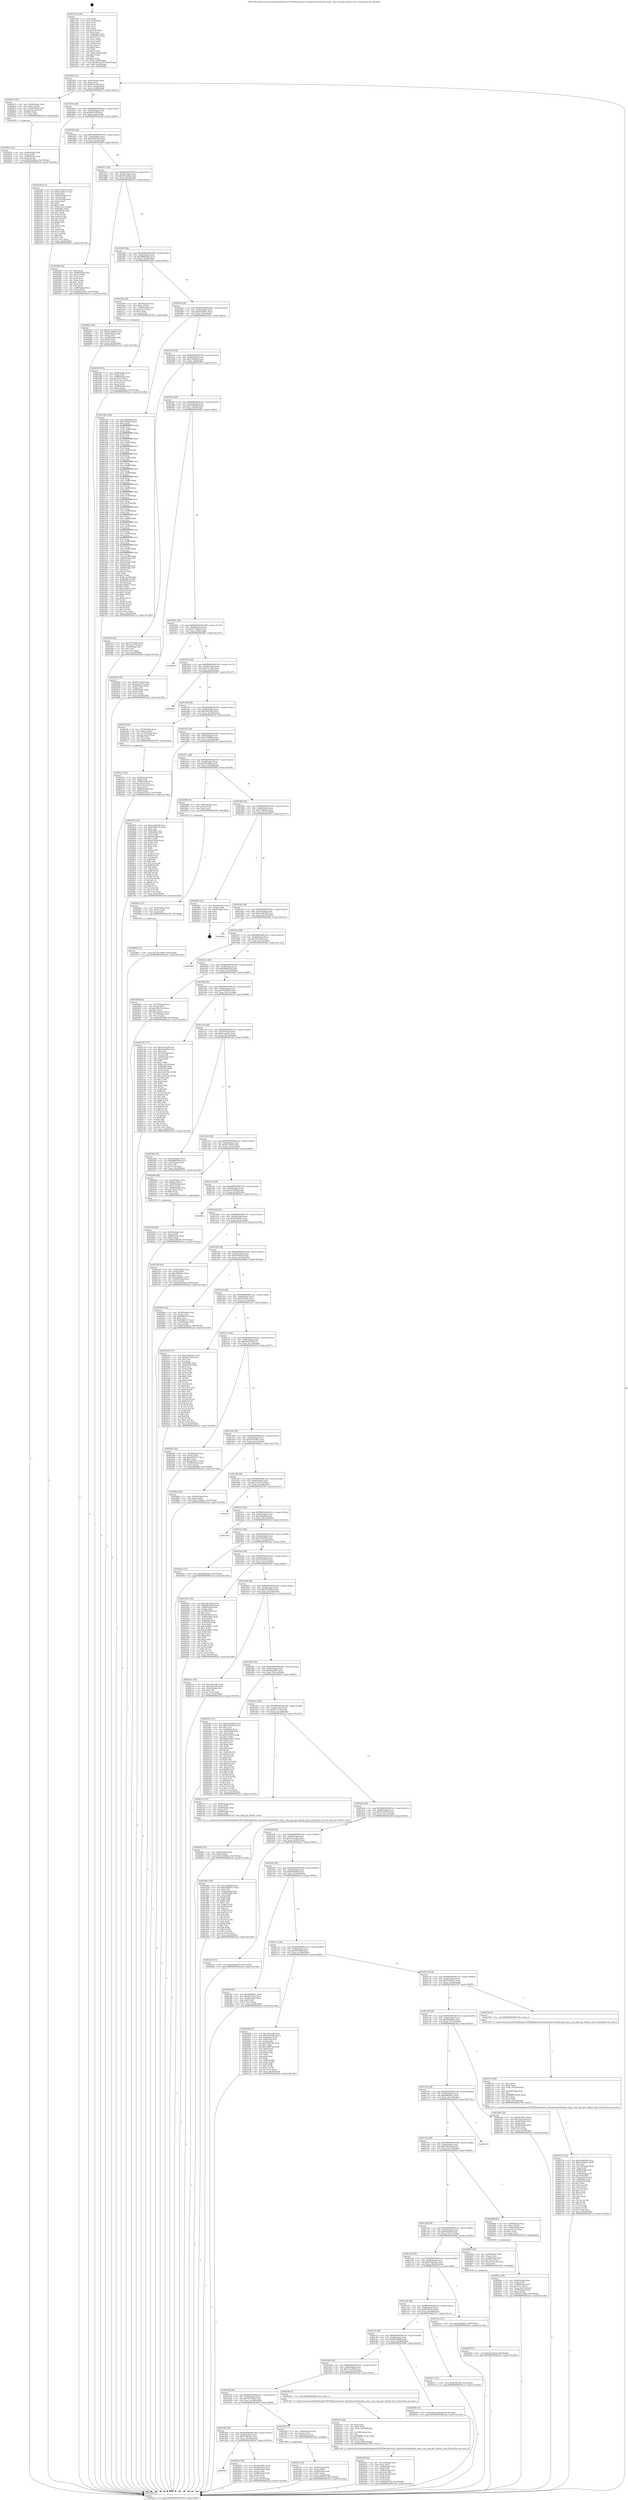digraph "0x4017b0" {
  label = "0x4017b0 (/mnt/c/Users/mathe/Desktop/tcc/POCII/binaries/extr_linuxdriversnetdsadsa_loop.c_dsa_loop_get_ethtool_stats_Final-ollvm.out::main(0))"
  labelloc = "t"
  node[shape=record]

  Entry [label="",width=0.3,height=0.3,shape=circle,fillcolor=black,style=filled]
  "0x40181d" [label="{
     0x40181d [32]\l
     | [instrs]\l
     &nbsp;&nbsp;0x40181d \<+6\>: mov -0xc0(%rbp),%eax\l
     &nbsp;&nbsp;0x401823 \<+2\>: mov %eax,%ecx\l
     &nbsp;&nbsp;0x401825 \<+6\>: sub $0x841cce83,%ecx\l
     &nbsp;&nbsp;0x40182b \<+6\>: mov %eax,-0xd4(%rbp)\l
     &nbsp;&nbsp;0x401831 \<+6\>: mov %ecx,-0xd8(%rbp)\l
     &nbsp;&nbsp;0x401837 \<+6\>: je 0000000000402615 \<main+0xe65\>\l
  }"]
  "0x402615" [label="{
     0x402615 [29]\l
     | [instrs]\l
     &nbsp;&nbsp;0x402615 \<+4\>: mov -0x50(%rbp),%rax\l
     &nbsp;&nbsp;0x402619 \<+6\>: movl $0x1,(%rax)\l
     &nbsp;&nbsp;0x40261f \<+4\>: mov -0x50(%rbp),%rax\l
     &nbsp;&nbsp;0x402623 \<+3\>: movslq (%rax),%rax\l
     &nbsp;&nbsp;0x402626 \<+4\>: shl $0x2,%rax\l
     &nbsp;&nbsp;0x40262a \<+3\>: mov %rax,%rdi\l
     &nbsp;&nbsp;0x40262d \<+5\>: call 0000000000401050 \<malloc@plt\>\l
     | [calls]\l
     &nbsp;&nbsp;0x401050 \{1\} (unknown)\l
  }"]
  "0x40183d" [label="{
     0x40183d [28]\l
     | [instrs]\l
     &nbsp;&nbsp;0x40183d \<+5\>: jmp 0000000000401842 \<main+0x92\>\l
     &nbsp;&nbsp;0x401842 \<+6\>: mov -0xd4(%rbp),%eax\l
     &nbsp;&nbsp;0x401848 \<+5\>: sub $0x8af7e3ff,%eax\l
     &nbsp;&nbsp;0x40184d \<+6\>: mov %eax,-0xdc(%rbp)\l
     &nbsp;&nbsp;0x401853 \<+6\>: je 00000000004022d9 \<main+0xb29\>\l
  }"]
  Exit [label="",width=0.3,height=0.3,shape=circle,fillcolor=black,style=filled,peripheries=2]
  "0x4022d9" [label="{
     0x4022d9 [111]\l
     | [instrs]\l
     &nbsp;&nbsp;0x4022d9 \<+5\>: mov $0xb720bee5,%eax\l
     &nbsp;&nbsp;0x4022de \<+5\>: mov $0xdcaa8a11,%ecx\l
     &nbsp;&nbsp;0x4022e3 \<+2\>: xor %edx,%edx\l
     &nbsp;&nbsp;0x4022e5 \<+4\>: mov -0x68(%rbp),%rsi\l
     &nbsp;&nbsp;0x4022e9 \<+2\>: mov (%rsi),%edi\l
     &nbsp;&nbsp;0x4022eb \<+4\>: mov -0x70(%rbp),%rsi\l
     &nbsp;&nbsp;0x4022ef \<+2\>: cmp (%rsi),%edi\l
     &nbsp;&nbsp;0x4022f1 \<+4\>: setl %r8b\l
     &nbsp;&nbsp;0x4022f5 \<+4\>: and $0x1,%r8b\l
     &nbsp;&nbsp;0x4022f9 \<+4\>: mov %r8b,-0x21(%rbp)\l
     &nbsp;&nbsp;0x4022fd \<+7\>: mov 0x40506c,%edi\l
     &nbsp;&nbsp;0x402304 \<+8\>: mov 0x405058,%r9d\l
     &nbsp;&nbsp;0x40230c \<+3\>: sub $0x1,%edx\l
     &nbsp;&nbsp;0x40230f \<+3\>: mov %edi,%r10d\l
     &nbsp;&nbsp;0x402312 \<+3\>: add %edx,%r10d\l
     &nbsp;&nbsp;0x402315 \<+4\>: imul %r10d,%edi\l
     &nbsp;&nbsp;0x402319 \<+3\>: and $0x1,%edi\l
     &nbsp;&nbsp;0x40231c \<+3\>: cmp $0x0,%edi\l
     &nbsp;&nbsp;0x40231f \<+4\>: sete %r8b\l
     &nbsp;&nbsp;0x402323 \<+4\>: cmp $0xa,%r9d\l
     &nbsp;&nbsp;0x402327 \<+4\>: setl %r11b\l
     &nbsp;&nbsp;0x40232b \<+3\>: mov %r8b,%bl\l
     &nbsp;&nbsp;0x40232e \<+3\>: and %r11b,%bl\l
     &nbsp;&nbsp;0x402331 \<+3\>: xor %r11b,%r8b\l
     &nbsp;&nbsp;0x402334 \<+3\>: or %r8b,%bl\l
     &nbsp;&nbsp;0x402337 \<+3\>: test $0x1,%bl\l
     &nbsp;&nbsp;0x40233a \<+3\>: cmovne %ecx,%eax\l
     &nbsp;&nbsp;0x40233d \<+6\>: mov %eax,-0xc0(%rbp)\l
     &nbsp;&nbsp;0x402343 \<+5\>: jmp 0000000000402a3a \<main+0x128a\>\l
  }"]
  "0x401859" [label="{
     0x401859 [28]\l
     | [instrs]\l
     &nbsp;&nbsp;0x401859 \<+5\>: jmp 000000000040185e \<main+0xae\>\l
     &nbsp;&nbsp;0x40185e \<+6\>: mov -0xd4(%rbp),%eax\l
     &nbsp;&nbsp;0x401864 \<+5\>: sub $0x8c46f746,%eax\l
     &nbsp;&nbsp;0x401869 \<+6\>: mov %eax,-0xe0(%rbp)\l
     &nbsp;&nbsp;0x40186f \<+6\>: je 0000000000402480 \<main+0xcd0\>\l
  }"]
  "0x4028b9" [label="{
     0x4028b9 [15]\l
     | [instrs]\l
     &nbsp;&nbsp;0x4028b9 \<+10\>: movl $0x1027009e,-0xc0(%rbp)\l
     &nbsp;&nbsp;0x4028c3 \<+5\>: jmp 0000000000402a3a \<main+0x128a\>\l
  }"]
  "0x402480" [label="{
     0x402480 [42]\l
     | [instrs]\l
     &nbsp;&nbsp;0x402480 \<+2\>: xor %eax,%eax\l
     &nbsp;&nbsp;0x402482 \<+4\>: mov -0x68(%rbp),%rcx\l
     &nbsp;&nbsp;0x402486 \<+2\>: mov (%rcx),%edx\l
     &nbsp;&nbsp;0x402488 \<+2\>: mov %eax,%esi\l
     &nbsp;&nbsp;0x40248a \<+2\>: sub %edx,%esi\l
     &nbsp;&nbsp;0x40248c \<+2\>: mov %eax,%edx\l
     &nbsp;&nbsp;0x40248e \<+3\>: sub $0x1,%edx\l
     &nbsp;&nbsp;0x402491 \<+2\>: add %edx,%esi\l
     &nbsp;&nbsp;0x402493 \<+2\>: sub %esi,%eax\l
     &nbsp;&nbsp;0x402495 \<+4\>: mov -0x68(%rbp),%rcx\l
     &nbsp;&nbsp;0x402499 \<+2\>: mov %eax,(%rcx)\l
     &nbsp;&nbsp;0x40249b \<+10\>: movl $0xf2d76c4c,-0xc0(%rbp)\l
     &nbsp;&nbsp;0x4024a5 \<+5\>: jmp 0000000000402a3a \<main+0x128a\>\l
  }"]
  "0x401875" [label="{
     0x401875 [28]\l
     | [instrs]\l
     &nbsp;&nbsp;0x401875 \<+5\>: jmp 000000000040187a \<main+0xca\>\l
     &nbsp;&nbsp;0x40187a \<+6\>: mov -0xd4(%rbp),%eax\l
     &nbsp;&nbsp;0x401880 \<+5\>: sub $0x941a64ea,%eax\l
     &nbsp;&nbsp;0x401885 \<+6\>: mov %eax,-0xe4(%rbp)\l
     &nbsp;&nbsp;0x40188b \<+6\>: je 0000000000402652 \<main+0xea2\>\l
  }"]
  "0x4028aa" [label="{
     0x4028aa [15]\l
     | [instrs]\l
     &nbsp;&nbsp;0x4028aa \<+4\>: mov -0x48(%rbp),%rax\l
     &nbsp;&nbsp;0x4028ae \<+3\>: mov (%rax),%rax\l
     &nbsp;&nbsp;0x4028b1 \<+3\>: mov %rax,%rdi\l
     &nbsp;&nbsp;0x4028b4 \<+5\>: call 0000000000401030 \<free@plt\>\l
     | [calls]\l
     &nbsp;&nbsp;0x401030 \{1\} (unknown)\l
  }"]
  "0x402652" [label="{
     0x402652 [36]\l
     | [instrs]\l
     &nbsp;&nbsp;0x402652 \<+5\>: mov $0x3617c7c8,%eax\l
     &nbsp;&nbsp;0x402657 \<+5\>: mov $0xc57b986b,%ecx\l
     &nbsp;&nbsp;0x40265c \<+4\>: mov -0x40(%rbp),%rdx\l
     &nbsp;&nbsp;0x402660 \<+2\>: mov (%rdx),%esi\l
     &nbsp;&nbsp;0x402662 \<+4\>: mov -0x50(%rbp),%rdx\l
     &nbsp;&nbsp;0x402666 \<+2\>: cmp (%rdx),%esi\l
     &nbsp;&nbsp;0x402668 \<+3\>: cmovl %ecx,%eax\l
     &nbsp;&nbsp;0x40266b \<+6\>: mov %eax,-0xc0(%rbp)\l
     &nbsp;&nbsp;0x402671 \<+5\>: jmp 0000000000402a3a \<main+0x128a\>\l
  }"]
  "0x401891" [label="{
     0x401891 [28]\l
     | [instrs]\l
     &nbsp;&nbsp;0x401891 \<+5\>: jmp 0000000000401896 \<main+0xe6\>\l
     &nbsp;&nbsp;0x401896 \<+6\>: mov -0xd4(%rbp),%eax\l
     &nbsp;&nbsp;0x40189c \<+5\>: sub $0x99849206,%eax\l
     &nbsp;&nbsp;0x4018a1 \<+6\>: mov %eax,-0xe8(%rbp)\l
     &nbsp;&nbsp;0x4018a7 \<+6\>: je 0000000000402366 \<main+0xbb6\>\l
  }"]
  "0x40285f" [label="{
     0x40285f [15]\l
     | [instrs]\l
     &nbsp;&nbsp;0x40285f \<+10\>: movl $0xedf7bbc0,-0xc0(%rbp)\l
     &nbsp;&nbsp;0x402869 \<+5\>: jmp 0000000000402a3a \<main+0x128a\>\l
  }"]
  "0x402366" [label="{
     0x402366 [29]\l
     | [instrs]\l
     &nbsp;&nbsp;0x402366 \<+4\>: mov -0x60(%rbp),%rax\l
     &nbsp;&nbsp;0x40236a \<+6\>: movl $0x1,(%rax)\l
     &nbsp;&nbsp;0x402370 \<+4\>: mov -0x60(%rbp),%rax\l
     &nbsp;&nbsp;0x402374 \<+3\>: movslq (%rax),%rax\l
     &nbsp;&nbsp;0x402377 \<+4\>: shl $0x2,%rax\l
     &nbsp;&nbsp;0x40237b \<+3\>: mov %rax,%rdi\l
     &nbsp;&nbsp;0x40237e \<+5\>: call 0000000000401050 \<malloc@plt\>\l
     | [calls]\l
     &nbsp;&nbsp;0x401050 \{1\} (unknown)\l
  }"]
  "0x4018ad" [label="{
     0x4018ad [28]\l
     | [instrs]\l
     &nbsp;&nbsp;0x4018ad \<+5\>: jmp 00000000004018b2 \<main+0x102\>\l
     &nbsp;&nbsp;0x4018b2 \<+6\>: mov -0xd4(%rbp),%eax\l
     &nbsp;&nbsp;0x4018b8 \<+5\>: sub $0xa6349241,%eax\l
     &nbsp;&nbsp;0x4018bd \<+6\>: mov %eax,-0xec(%rbp)\l
     &nbsp;&nbsp;0x4018c3 \<+6\>: je 0000000000401dd5 \<main+0x625\>\l
  }"]
  "0x401d61" [label="{
     0x401d61\l
  }", style=dashed]
  "0x401dd5" [label="{
     0x401dd5 [420]\l
     | [instrs]\l
     &nbsp;&nbsp;0x401dd5 \<+5\>: mov $0x1afb40fd,%eax\l
     &nbsp;&nbsp;0x401dda \<+5\>: mov $0xa76b4ebf,%ecx\l
     &nbsp;&nbsp;0x401ddf \<+3\>: mov %rsp,%rdx\l
     &nbsp;&nbsp;0x401de2 \<+4\>: add $0xfffffffffffffff0,%rdx\l
     &nbsp;&nbsp;0x401de6 \<+3\>: mov %rdx,%rsp\l
     &nbsp;&nbsp;0x401de9 \<+7\>: mov %rdx,-0xb8(%rbp)\l
     &nbsp;&nbsp;0x401df0 \<+3\>: mov %rsp,%rdx\l
     &nbsp;&nbsp;0x401df3 \<+4\>: add $0xfffffffffffffff0,%rdx\l
     &nbsp;&nbsp;0x401df7 \<+3\>: mov %rdx,%rsp\l
     &nbsp;&nbsp;0x401dfa \<+3\>: mov %rsp,%rsi\l
     &nbsp;&nbsp;0x401dfd \<+4\>: add $0xfffffffffffffff0,%rsi\l
     &nbsp;&nbsp;0x401e01 \<+3\>: mov %rsi,%rsp\l
     &nbsp;&nbsp;0x401e04 \<+7\>: mov %rsi,-0xb0(%rbp)\l
     &nbsp;&nbsp;0x401e0b \<+3\>: mov %rsp,%rsi\l
     &nbsp;&nbsp;0x401e0e \<+4\>: add $0xfffffffffffffff0,%rsi\l
     &nbsp;&nbsp;0x401e12 \<+3\>: mov %rsi,%rsp\l
     &nbsp;&nbsp;0x401e15 \<+7\>: mov %rsi,-0xa8(%rbp)\l
     &nbsp;&nbsp;0x401e1c \<+3\>: mov %rsp,%rsi\l
     &nbsp;&nbsp;0x401e1f \<+4\>: add $0xfffffffffffffff0,%rsi\l
     &nbsp;&nbsp;0x401e23 \<+3\>: mov %rsi,%rsp\l
     &nbsp;&nbsp;0x401e26 \<+7\>: mov %rsi,-0xa0(%rbp)\l
     &nbsp;&nbsp;0x401e2d \<+3\>: mov %rsp,%rsi\l
     &nbsp;&nbsp;0x401e30 \<+4\>: add $0xfffffffffffffff0,%rsi\l
     &nbsp;&nbsp;0x401e34 \<+3\>: mov %rsi,%rsp\l
     &nbsp;&nbsp;0x401e37 \<+7\>: mov %rsi,-0x98(%rbp)\l
     &nbsp;&nbsp;0x401e3e \<+3\>: mov %rsp,%rsi\l
     &nbsp;&nbsp;0x401e41 \<+4\>: add $0xfffffffffffffff0,%rsi\l
     &nbsp;&nbsp;0x401e45 \<+3\>: mov %rsi,%rsp\l
     &nbsp;&nbsp;0x401e48 \<+7\>: mov %rsi,-0x90(%rbp)\l
     &nbsp;&nbsp;0x401e4f \<+3\>: mov %rsp,%rsi\l
     &nbsp;&nbsp;0x401e52 \<+4\>: add $0xfffffffffffffff0,%rsi\l
     &nbsp;&nbsp;0x401e56 \<+3\>: mov %rsi,%rsp\l
     &nbsp;&nbsp;0x401e59 \<+7\>: mov %rsi,-0x88(%rbp)\l
     &nbsp;&nbsp;0x401e60 \<+3\>: mov %rsp,%rsi\l
     &nbsp;&nbsp;0x401e63 \<+4\>: add $0xfffffffffffffff0,%rsi\l
     &nbsp;&nbsp;0x401e67 \<+3\>: mov %rsi,%rsp\l
     &nbsp;&nbsp;0x401e6a \<+4\>: mov %rsi,-0x80(%rbp)\l
     &nbsp;&nbsp;0x401e6e \<+3\>: mov %rsp,%rsi\l
     &nbsp;&nbsp;0x401e71 \<+4\>: add $0xfffffffffffffff0,%rsi\l
     &nbsp;&nbsp;0x401e75 \<+3\>: mov %rsi,%rsp\l
     &nbsp;&nbsp;0x401e78 \<+4\>: mov %rsi,-0x78(%rbp)\l
     &nbsp;&nbsp;0x401e7c \<+3\>: mov %rsp,%rsi\l
     &nbsp;&nbsp;0x401e7f \<+4\>: add $0xfffffffffffffff0,%rsi\l
     &nbsp;&nbsp;0x401e83 \<+3\>: mov %rsi,%rsp\l
     &nbsp;&nbsp;0x401e86 \<+4\>: mov %rsi,-0x70(%rbp)\l
     &nbsp;&nbsp;0x401e8a \<+3\>: mov %rsp,%rsi\l
     &nbsp;&nbsp;0x401e8d \<+4\>: add $0xfffffffffffffff0,%rsi\l
     &nbsp;&nbsp;0x401e91 \<+3\>: mov %rsi,%rsp\l
     &nbsp;&nbsp;0x401e94 \<+4\>: mov %rsi,-0x68(%rbp)\l
     &nbsp;&nbsp;0x401e98 \<+3\>: mov %rsp,%rsi\l
     &nbsp;&nbsp;0x401e9b \<+4\>: add $0xfffffffffffffff0,%rsi\l
     &nbsp;&nbsp;0x401e9f \<+3\>: mov %rsi,%rsp\l
     &nbsp;&nbsp;0x401ea2 \<+4\>: mov %rsi,-0x60(%rbp)\l
     &nbsp;&nbsp;0x401ea6 \<+3\>: mov %rsp,%rsi\l
     &nbsp;&nbsp;0x401ea9 \<+4\>: add $0xfffffffffffffff0,%rsi\l
     &nbsp;&nbsp;0x401ead \<+3\>: mov %rsi,%rsp\l
     &nbsp;&nbsp;0x401eb0 \<+4\>: mov %rsi,-0x58(%rbp)\l
     &nbsp;&nbsp;0x401eb4 \<+3\>: mov %rsp,%rsi\l
     &nbsp;&nbsp;0x401eb7 \<+4\>: add $0xfffffffffffffff0,%rsi\l
     &nbsp;&nbsp;0x401ebb \<+3\>: mov %rsi,%rsp\l
     &nbsp;&nbsp;0x401ebe \<+4\>: mov %rsi,-0x50(%rbp)\l
     &nbsp;&nbsp;0x401ec2 \<+3\>: mov %rsp,%rsi\l
     &nbsp;&nbsp;0x401ec5 \<+4\>: add $0xfffffffffffffff0,%rsi\l
     &nbsp;&nbsp;0x401ec9 \<+3\>: mov %rsi,%rsp\l
     &nbsp;&nbsp;0x401ecc \<+4\>: mov %rsi,-0x48(%rbp)\l
     &nbsp;&nbsp;0x401ed0 \<+3\>: mov %rsp,%rsi\l
     &nbsp;&nbsp;0x401ed3 \<+4\>: add $0xfffffffffffffff0,%rsi\l
     &nbsp;&nbsp;0x401ed7 \<+3\>: mov %rsi,%rsp\l
     &nbsp;&nbsp;0x401eda \<+4\>: mov %rsi,-0x40(%rbp)\l
     &nbsp;&nbsp;0x401ede \<+3\>: mov %rsp,%rsi\l
     &nbsp;&nbsp;0x401ee1 \<+4\>: add $0xfffffffffffffff0,%rsi\l
     &nbsp;&nbsp;0x401ee5 \<+3\>: mov %rsi,%rsp\l
     &nbsp;&nbsp;0x401ee8 \<+4\>: mov %rsi,-0x38(%rbp)\l
     &nbsp;&nbsp;0x401eec \<+7\>: mov -0xb8(%rbp),%rsi\l
     &nbsp;&nbsp;0x401ef3 \<+6\>: movl $0x0,(%rsi)\l
     &nbsp;&nbsp;0x401ef9 \<+6\>: mov -0xc4(%rbp),%edi\l
     &nbsp;&nbsp;0x401eff \<+2\>: mov %edi,(%rdx)\l
     &nbsp;&nbsp;0x401f01 \<+7\>: mov -0xb0(%rbp),%rsi\l
     &nbsp;&nbsp;0x401f08 \<+7\>: mov -0xd0(%rbp),%r8\l
     &nbsp;&nbsp;0x401f0f \<+3\>: mov %r8,(%rsi)\l
     &nbsp;&nbsp;0x401f12 \<+3\>: cmpl $0x2,(%rdx)\l
     &nbsp;&nbsp;0x401f15 \<+4\>: setne %r9b\l
     &nbsp;&nbsp;0x401f19 \<+4\>: and $0x1,%r9b\l
     &nbsp;&nbsp;0x401f1d \<+4\>: mov %r9b,-0x29(%rbp)\l
     &nbsp;&nbsp;0x401f21 \<+8\>: mov 0x40506c,%r10d\l
     &nbsp;&nbsp;0x401f29 \<+8\>: mov 0x405058,%r11d\l
     &nbsp;&nbsp;0x401f31 \<+3\>: mov %r10d,%ebx\l
     &nbsp;&nbsp;0x401f34 \<+6\>: add $0xc2ab651,%ebx\l
     &nbsp;&nbsp;0x401f3a \<+3\>: sub $0x1,%ebx\l
     &nbsp;&nbsp;0x401f3d \<+6\>: sub $0xc2ab651,%ebx\l
     &nbsp;&nbsp;0x401f43 \<+4\>: imul %ebx,%r10d\l
     &nbsp;&nbsp;0x401f47 \<+4\>: and $0x1,%r10d\l
     &nbsp;&nbsp;0x401f4b \<+4\>: cmp $0x0,%r10d\l
     &nbsp;&nbsp;0x401f4f \<+4\>: sete %r9b\l
     &nbsp;&nbsp;0x401f53 \<+4\>: cmp $0xa,%r11d\l
     &nbsp;&nbsp;0x401f57 \<+4\>: setl %r14b\l
     &nbsp;&nbsp;0x401f5b \<+3\>: mov %r9b,%r15b\l
     &nbsp;&nbsp;0x401f5e \<+3\>: and %r14b,%r15b\l
     &nbsp;&nbsp;0x401f61 \<+3\>: xor %r14b,%r9b\l
     &nbsp;&nbsp;0x401f64 \<+3\>: or %r9b,%r15b\l
     &nbsp;&nbsp;0x401f67 \<+4\>: test $0x1,%r15b\l
     &nbsp;&nbsp;0x401f6b \<+3\>: cmovne %ecx,%eax\l
     &nbsp;&nbsp;0x401f6e \<+6\>: mov %eax,-0xc0(%rbp)\l
     &nbsp;&nbsp;0x401f74 \<+5\>: jmp 0000000000402a3a \<main+0x128a\>\l
  }"]
  "0x4018c9" [label="{
     0x4018c9 [28]\l
     | [instrs]\l
     &nbsp;&nbsp;0x4018c9 \<+5\>: jmp 00000000004018ce \<main+0x11e\>\l
     &nbsp;&nbsp;0x4018ce \<+6\>: mov -0xd4(%rbp),%eax\l
     &nbsp;&nbsp;0x4018d4 \<+5\>: sub $0xa76b4ebf,%eax\l
     &nbsp;&nbsp;0x4018d9 \<+6\>: mov %eax,-0xf0(%rbp)\l
     &nbsp;&nbsp;0x4018df \<+6\>: je 0000000000401f79 \<main+0x7c9\>\l
  }"]
  "0x40281b" [label="{
     0x40281b [39]\l
     | [instrs]\l
     &nbsp;&nbsp;0x40281b \<+5\>: mov $0xc63c4fde,%eax\l
     &nbsp;&nbsp;0x402820 \<+5\>: mov $0x5fd5efe6,%ecx\l
     &nbsp;&nbsp;0x402825 \<+4\>: mov -0x38(%rbp),%rdx\l
     &nbsp;&nbsp;0x402829 \<+2\>: mov (%rdx),%esi\l
     &nbsp;&nbsp;0x40282b \<+7\>: mov -0x98(%rbp),%rdx\l
     &nbsp;&nbsp;0x402832 \<+2\>: cmp (%rdx),%esi\l
     &nbsp;&nbsp;0x402834 \<+3\>: cmovl %ecx,%eax\l
     &nbsp;&nbsp;0x402837 \<+6\>: mov %eax,-0xc0(%rbp)\l
     &nbsp;&nbsp;0x40283d \<+5\>: jmp 0000000000402a3a \<main+0x128a\>\l
  }"]
  "0x401f79" [label="{
     0x401f79 [30]\l
     | [instrs]\l
     &nbsp;&nbsp;0x401f79 \<+5\>: mov $0x74375202,%eax\l
     &nbsp;&nbsp;0x401f7e \<+5\>: mov $0x11a21e7b,%ecx\l
     &nbsp;&nbsp;0x401f83 \<+3\>: mov -0x29(%rbp),%dl\l
     &nbsp;&nbsp;0x401f86 \<+3\>: test $0x1,%dl\l
     &nbsp;&nbsp;0x401f89 \<+3\>: cmovne %ecx,%eax\l
     &nbsp;&nbsp;0x401f8c \<+6\>: mov %eax,-0xc0(%rbp)\l
     &nbsp;&nbsp;0x401f92 \<+5\>: jmp 0000000000402a3a \<main+0x128a\>\l
  }"]
  "0x4018e5" [label="{
     0x4018e5 [28]\l
     | [instrs]\l
     &nbsp;&nbsp;0x4018e5 \<+5\>: jmp 00000000004018ea \<main+0x13a\>\l
     &nbsp;&nbsp;0x4018ea \<+6\>: mov -0xd4(%rbp),%eax\l
     &nbsp;&nbsp;0x4018f0 \<+5\>: sub $0xb1596c08,%eax\l
     &nbsp;&nbsp;0x4018f5 \<+6\>: mov %eax,-0xf4(%rbp)\l
     &nbsp;&nbsp;0x4018fb \<+6\>: je 0000000000402063 \<main+0x8b3\>\l
  }"]
  "0x402802" [label="{
     0x402802 [25]\l
     | [instrs]\l
     &nbsp;&nbsp;0x402802 \<+4\>: mov -0x38(%rbp),%rax\l
     &nbsp;&nbsp;0x402806 \<+6\>: movl $0x0,(%rax)\l
     &nbsp;&nbsp;0x40280c \<+10\>: movl $0x7b39b3ac,-0xc0(%rbp)\l
     &nbsp;&nbsp;0x402816 \<+5\>: jmp 0000000000402a3a \<main+0x128a\>\l
  }"]
  "0x402063" [label="{
     0x402063 [42]\l
     | [instrs]\l
     &nbsp;&nbsp;0x402063 \<+5\>: mov $0x841cce83,%eax\l
     &nbsp;&nbsp;0x402068 \<+5\>: mov $0x5c8ee67d,%ecx\l
     &nbsp;&nbsp;0x40206d \<+7\>: mov -0x88(%rbp),%rdx\l
     &nbsp;&nbsp;0x402074 \<+2\>: mov (%rdx),%esi\l
     &nbsp;&nbsp;0x402076 \<+7\>: mov -0x98(%rbp),%rdx\l
     &nbsp;&nbsp;0x40207d \<+2\>: cmp (%rdx),%esi\l
     &nbsp;&nbsp;0x40207f \<+3\>: cmovl %ecx,%eax\l
     &nbsp;&nbsp;0x402082 \<+6\>: mov %eax,-0xc0(%rbp)\l
     &nbsp;&nbsp;0x402088 \<+5\>: jmp 0000000000402a3a \<main+0x128a\>\l
  }"]
  "0x401901" [label="{
     0x401901 [28]\l
     | [instrs]\l
     &nbsp;&nbsp;0x401901 \<+5\>: jmp 0000000000401906 \<main+0x156\>\l
     &nbsp;&nbsp;0x401906 \<+6\>: mov -0xd4(%rbp),%eax\l
     &nbsp;&nbsp;0x40190c \<+5\>: sub $0xb720bee5,%eax\l
     &nbsp;&nbsp;0x401911 \<+6\>: mov %eax,-0xf8(%rbp)\l
     &nbsp;&nbsp;0x401917 \<+6\>: je 0000000000402987 \<main+0x11d7\>\l
  }"]
  "0x40273a" [label="{
     0x40273a [112]\l
     | [instrs]\l
     &nbsp;&nbsp;0x40273a \<+5\>: mov $0xcead91d9,%ecx\l
     &nbsp;&nbsp;0x40273f \<+5\>: mov $0x623b6ad1,%edx\l
     &nbsp;&nbsp;0x402744 \<+2\>: xor %esi,%esi\l
     &nbsp;&nbsp;0x402746 \<+6\>: mov -0x1a4(%rbp),%edi\l
     &nbsp;&nbsp;0x40274c \<+3\>: imul %eax,%edi\l
     &nbsp;&nbsp;0x40274f \<+4\>: mov -0x48(%rbp),%r8\l
     &nbsp;&nbsp;0x402753 \<+3\>: mov (%r8),%r8\l
     &nbsp;&nbsp;0x402756 \<+4\>: mov -0x40(%rbp),%r9\l
     &nbsp;&nbsp;0x40275a \<+3\>: movslq (%r9),%r9\l
     &nbsp;&nbsp;0x40275d \<+4\>: mov %edi,(%r8,%r9,4)\l
     &nbsp;&nbsp;0x402761 \<+7\>: mov 0x40506c,%eax\l
     &nbsp;&nbsp;0x402768 \<+7\>: mov 0x405058,%edi\l
     &nbsp;&nbsp;0x40276f \<+3\>: sub $0x1,%esi\l
     &nbsp;&nbsp;0x402772 \<+3\>: mov %eax,%r10d\l
     &nbsp;&nbsp;0x402775 \<+3\>: add %esi,%r10d\l
     &nbsp;&nbsp;0x402778 \<+4\>: imul %r10d,%eax\l
     &nbsp;&nbsp;0x40277c \<+3\>: and $0x1,%eax\l
     &nbsp;&nbsp;0x40277f \<+3\>: cmp $0x0,%eax\l
     &nbsp;&nbsp;0x402782 \<+4\>: sete %r11b\l
     &nbsp;&nbsp;0x402786 \<+3\>: cmp $0xa,%edi\l
     &nbsp;&nbsp;0x402789 \<+3\>: setl %bl\l
     &nbsp;&nbsp;0x40278c \<+3\>: mov %r11b,%r14b\l
     &nbsp;&nbsp;0x40278f \<+3\>: and %bl,%r14b\l
     &nbsp;&nbsp;0x402792 \<+3\>: xor %bl,%r11b\l
     &nbsp;&nbsp;0x402795 \<+3\>: or %r11b,%r14b\l
     &nbsp;&nbsp;0x402798 \<+4\>: test $0x1,%r14b\l
     &nbsp;&nbsp;0x40279c \<+3\>: cmovne %edx,%ecx\l
     &nbsp;&nbsp;0x40279f \<+6\>: mov %ecx,-0xc0(%rbp)\l
     &nbsp;&nbsp;0x4027a5 \<+5\>: jmp 0000000000402a3a \<main+0x128a\>\l
  }"]
  "0x402987" [label="{
     0x402987\l
  }", style=dashed]
  "0x40191d" [label="{
     0x40191d [28]\l
     | [instrs]\l
     &nbsp;&nbsp;0x40191d \<+5\>: jmp 0000000000401922 \<main+0x172\>\l
     &nbsp;&nbsp;0x401922 \<+6\>: mov -0xd4(%rbp),%eax\l
     &nbsp;&nbsp;0x401928 \<+5\>: sub $0xc141c2fb,%eax\l
     &nbsp;&nbsp;0x40192d \<+6\>: mov %eax,-0xfc(%rbp)\l
     &nbsp;&nbsp;0x401933 \<+6\>: je 00000000004028d7 \<main+0x1127\>\l
  }"]
  "0x40270e" [label="{
     0x40270e [44]\l
     | [instrs]\l
     &nbsp;&nbsp;0x40270e \<+2\>: xor %ecx,%ecx\l
     &nbsp;&nbsp;0x402710 \<+5\>: mov $0x2,%edx\l
     &nbsp;&nbsp;0x402715 \<+6\>: mov %edx,-0x1a0(%rbp)\l
     &nbsp;&nbsp;0x40271b \<+1\>: cltd\l
     &nbsp;&nbsp;0x40271c \<+6\>: mov -0x1a0(%rbp),%esi\l
     &nbsp;&nbsp;0x402722 \<+2\>: idiv %esi\l
     &nbsp;&nbsp;0x402724 \<+6\>: imul $0xfffffffe,%edx,%edx\l
     &nbsp;&nbsp;0x40272a \<+3\>: sub $0x1,%ecx\l
     &nbsp;&nbsp;0x40272d \<+2\>: sub %ecx,%edx\l
     &nbsp;&nbsp;0x40272f \<+6\>: mov %edx,-0x1a4(%rbp)\l
     &nbsp;&nbsp;0x402735 \<+5\>: call 0000000000401160 \<next_i\>\l
     | [calls]\l
     &nbsp;&nbsp;0x401160 \{1\} (/mnt/c/Users/mathe/Desktop/tcc/POCII/binaries/extr_linuxdriversnetdsadsa_loop.c_dsa_loop_get_ethtool_stats_Final-ollvm.out::next_i)\l
  }"]
  "0x4028d7" [label="{
     0x4028d7\l
  }", style=dashed]
  "0x401939" [label="{
     0x401939 [28]\l
     | [instrs]\l
     &nbsp;&nbsp;0x401939 \<+5\>: jmp 000000000040193e \<main+0x18e\>\l
     &nbsp;&nbsp;0x40193e \<+6\>: mov -0xd4(%rbp),%eax\l
     &nbsp;&nbsp;0x401944 \<+5\>: sub $0xc293c2f0,%eax\l
     &nbsp;&nbsp;0x401949 \<+6\>: mov %eax,-0x100(%rbp)\l
     &nbsp;&nbsp;0x40194f \<+6\>: je 00000000004021ff \<main+0xa4f\>\l
  }"]
  "0x402632" [label="{
     0x402632 [32]\l
     | [instrs]\l
     &nbsp;&nbsp;0x402632 \<+4\>: mov -0x48(%rbp),%rdi\l
     &nbsp;&nbsp;0x402636 \<+3\>: mov %rax,(%rdi)\l
     &nbsp;&nbsp;0x402639 \<+4\>: mov -0x40(%rbp),%rax\l
     &nbsp;&nbsp;0x40263d \<+6\>: movl $0x0,(%rax)\l
     &nbsp;&nbsp;0x402643 \<+10\>: movl $0x941a64ea,-0xc0(%rbp)\l
     &nbsp;&nbsp;0x40264d \<+5\>: jmp 0000000000402a3a \<main+0x128a\>\l
  }"]
  "0x4021ff" [label="{
     0x4021ff [29]\l
     | [instrs]\l
     &nbsp;&nbsp;0x4021ff \<+4\>: mov -0x70(%rbp),%rax\l
     &nbsp;&nbsp;0x402203 \<+6\>: movl $0x1,(%rax)\l
     &nbsp;&nbsp;0x402209 \<+4\>: mov -0x70(%rbp),%rax\l
     &nbsp;&nbsp;0x40220d \<+3\>: movslq (%rax),%rax\l
     &nbsp;&nbsp;0x402210 \<+4\>: shl $0x3,%rax\l
     &nbsp;&nbsp;0x402214 \<+3\>: mov %rax,%rdi\l
     &nbsp;&nbsp;0x402217 \<+5\>: call 0000000000401050 \<malloc@plt\>\l
     | [calls]\l
     &nbsp;&nbsp;0x401050 \{1\} (unknown)\l
  }"]
  "0x401955" [label="{
     0x401955 [28]\l
     | [instrs]\l
     &nbsp;&nbsp;0x401955 \<+5\>: jmp 000000000040195a \<main+0x1aa\>\l
     &nbsp;&nbsp;0x40195a \<+6\>: mov -0xd4(%rbp),%eax\l
     &nbsp;&nbsp;0x401960 \<+5\>: sub $0xc57b986b,%eax\l
     &nbsp;&nbsp;0x401965 \<+6\>: mov %eax,-0x104(%rbp)\l
     &nbsp;&nbsp;0x40196b \<+6\>: je 0000000000402676 \<main+0xec6\>\l
  }"]
  "0x40240f" [label="{
     0x40240f [56]\l
     | [instrs]\l
     &nbsp;&nbsp;0x40240f \<+6\>: mov -0x19c(%rbp),%ecx\l
     &nbsp;&nbsp;0x402415 \<+3\>: imul %eax,%ecx\l
     &nbsp;&nbsp;0x402418 \<+7\>: mov -0x90(%rbp),%rdi\l
     &nbsp;&nbsp;0x40241f \<+3\>: mov (%rdi),%rdi\l
     &nbsp;&nbsp;0x402422 \<+7\>: mov -0x88(%rbp),%r8\l
     &nbsp;&nbsp;0x402429 \<+3\>: movslq (%r8),%r8\l
     &nbsp;&nbsp;0x40242c \<+4\>: mov (%rdi,%r8,8),%rdi\l
     &nbsp;&nbsp;0x402430 \<+3\>: mov (%rdi),%rdi\l
     &nbsp;&nbsp;0x402433 \<+3\>: mov (%rdi),%rdi\l
     &nbsp;&nbsp;0x402436 \<+2\>: mov %ecx,(%rdi)\l
     &nbsp;&nbsp;0x402438 \<+10\>: movl $0xb8ed738,-0xc0(%rbp)\l
     &nbsp;&nbsp;0x402442 \<+5\>: jmp 0000000000402a3a \<main+0x128a\>\l
  }"]
  "0x402676" [label="{
     0x402676 [147]\l
     | [instrs]\l
     &nbsp;&nbsp;0x402676 \<+5\>: mov $0xcead91d9,%eax\l
     &nbsp;&nbsp;0x40267b \<+5\>: mov $0x47e64c10,%ecx\l
     &nbsp;&nbsp;0x402680 \<+2\>: mov $0x1,%dl\l
     &nbsp;&nbsp;0x402682 \<+7\>: mov 0x40506c,%esi\l
     &nbsp;&nbsp;0x402689 \<+7\>: mov 0x405058,%edi\l
     &nbsp;&nbsp;0x402690 \<+3\>: mov %esi,%r8d\l
     &nbsp;&nbsp;0x402693 \<+7\>: add $0x497a9df,%r8d\l
     &nbsp;&nbsp;0x40269a \<+4\>: sub $0x1,%r8d\l
     &nbsp;&nbsp;0x40269e \<+7\>: sub $0x497a9df,%r8d\l
     &nbsp;&nbsp;0x4026a5 \<+4\>: imul %r8d,%esi\l
     &nbsp;&nbsp;0x4026a9 \<+3\>: and $0x1,%esi\l
     &nbsp;&nbsp;0x4026ac \<+3\>: cmp $0x0,%esi\l
     &nbsp;&nbsp;0x4026af \<+4\>: sete %r9b\l
     &nbsp;&nbsp;0x4026b3 \<+3\>: cmp $0xa,%edi\l
     &nbsp;&nbsp;0x4026b6 \<+4\>: setl %r10b\l
     &nbsp;&nbsp;0x4026ba \<+3\>: mov %r9b,%r11b\l
     &nbsp;&nbsp;0x4026bd \<+4\>: xor $0xff,%r11b\l
     &nbsp;&nbsp;0x4026c1 \<+3\>: mov %r10b,%bl\l
     &nbsp;&nbsp;0x4026c4 \<+3\>: xor $0xff,%bl\l
     &nbsp;&nbsp;0x4026c7 \<+3\>: xor $0x1,%dl\l
     &nbsp;&nbsp;0x4026ca \<+3\>: mov %r11b,%r14b\l
     &nbsp;&nbsp;0x4026cd \<+4\>: and $0xff,%r14b\l
     &nbsp;&nbsp;0x4026d1 \<+3\>: and %dl,%r9b\l
     &nbsp;&nbsp;0x4026d4 \<+3\>: mov %bl,%r15b\l
     &nbsp;&nbsp;0x4026d7 \<+4\>: and $0xff,%r15b\l
     &nbsp;&nbsp;0x4026db \<+3\>: and %dl,%r10b\l
     &nbsp;&nbsp;0x4026de \<+3\>: or %r9b,%r14b\l
     &nbsp;&nbsp;0x4026e1 \<+3\>: or %r10b,%r15b\l
     &nbsp;&nbsp;0x4026e4 \<+3\>: xor %r15b,%r14b\l
     &nbsp;&nbsp;0x4026e7 \<+3\>: or %bl,%r11b\l
     &nbsp;&nbsp;0x4026ea \<+4\>: xor $0xff,%r11b\l
     &nbsp;&nbsp;0x4026ee \<+3\>: or $0x1,%dl\l
     &nbsp;&nbsp;0x4026f1 \<+3\>: and %dl,%r11b\l
     &nbsp;&nbsp;0x4026f4 \<+3\>: or %r11b,%r14b\l
     &nbsp;&nbsp;0x4026f7 \<+4\>: test $0x1,%r14b\l
     &nbsp;&nbsp;0x4026fb \<+3\>: cmovne %ecx,%eax\l
     &nbsp;&nbsp;0x4026fe \<+6\>: mov %eax,-0xc0(%rbp)\l
     &nbsp;&nbsp;0x402704 \<+5\>: jmp 0000000000402a3a \<main+0x128a\>\l
  }"]
  "0x401971" [label="{
     0x401971 [28]\l
     | [instrs]\l
     &nbsp;&nbsp;0x401971 \<+5\>: jmp 0000000000401976 \<main+0x1c6\>\l
     &nbsp;&nbsp;0x401976 \<+6\>: mov -0xd4(%rbp),%eax\l
     &nbsp;&nbsp;0x40197c \<+5\>: sub $0xc63c4fde,%eax\l
     &nbsp;&nbsp;0x401981 \<+6\>: mov %eax,-0x108(%rbp)\l
     &nbsp;&nbsp;0x401987 \<+6\>: je 0000000000402898 \<main+0x10e8\>\l
  }"]
  "0x4023e3" [label="{
     0x4023e3 [44]\l
     | [instrs]\l
     &nbsp;&nbsp;0x4023e3 \<+2\>: xor %ecx,%ecx\l
     &nbsp;&nbsp;0x4023e5 \<+5\>: mov $0x2,%edx\l
     &nbsp;&nbsp;0x4023ea \<+6\>: mov %edx,-0x198(%rbp)\l
     &nbsp;&nbsp;0x4023f0 \<+1\>: cltd\l
     &nbsp;&nbsp;0x4023f1 \<+6\>: mov -0x198(%rbp),%esi\l
     &nbsp;&nbsp;0x4023f7 \<+2\>: idiv %esi\l
     &nbsp;&nbsp;0x4023f9 \<+6\>: imul $0xfffffffe,%edx,%edx\l
     &nbsp;&nbsp;0x4023ff \<+3\>: sub $0x1,%ecx\l
     &nbsp;&nbsp;0x402402 \<+2\>: sub %ecx,%edx\l
     &nbsp;&nbsp;0x402404 \<+6\>: mov %edx,-0x19c(%rbp)\l
     &nbsp;&nbsp;0x40240a \<+5\>: call 0000000000401160 \<next_i\>\l
     | [calls]\l
     &nbsp;&nbsp;0x401160 \{1\} (/mnt/c/Users/mathe/Desktop/tcc/POCII/binaries/extr_linuxdriversnetdsadsa_loop.c_dsa_loop_get_ethtool_stats_Final-ollvm.out::next_i)\l
  }"]
  "0x402898" [label="{
     0x402898 [18]\l
     | [instrs]\l
     &nbsp;&nbsp;0x402898 \<+7\>: mov -0x90(%rbp),%rax\l
     &nbsp;&nbsp;0x40289f \<+3\>: mov (%rax),%rax\l
     &nbsp;&nbsp;0x4028a2 \<+3\>: mov %rax,%rdi\l
     &nbsp;&nbsp;0x4028a5 \<+5\>: call 0000000000401030 \<free@plt\>\l
     | [calls]\l
     &nbsp;&nbsp;0x401030 \{1\} (unknown)\l
  }"]
  "0x40198d" [label="{
     0x40198d [28]\l
     | [instrs]\l
     &nbsp;&nbsp;0x40198d \<+5\>: jmp 0000000000401992 \<main+0x1e2\>\l
     &nbsp;&nbsp;0x401992 \<+6\>: mov -0xd4(%rbp),%eax\l
     &nbsp;&nbsp;0x401998 \<+5\>: sub $0xc7b48a5c,%eax\l
     &nbsp;&nbsp;0x40199d \<+6\>: mov %eax,-0x10c(%rbp)\l
     &nbsp;&nbsp;0x4019a3 \<+6\>: je 0000000000402907 \<main+0x1157\>\l
  }"]
  "0x402383" [label="{
     0x402383 [55]\l
     | [instrs]\l
     &nbsp;&nbsp;0x402383 \<+7\>: mov -0x90(%rbp),%rdi\l
     &nbsp;&nbsp;0x40238a \<+3\>: mov (%rdi),%rdi\l
     &nbsp;&nbsp;0x40238d \<+7\>: mov -0x88(%rbp),%rcx\l
     &nbsp;&nbsp;0x402394 \<+3\>: movslq (%rcx),%rcx\l
     &nbsp;&nbsp;0x402397 \<+4\>: mov (%rdi,%rcx,8),%rcx\l
     &nbsp;&nbsp;0x40239b \<+3\>: mov (%rcx),%rcx\l
     &nbsp;&nbsp;0x40239e \<+3\>: mov %rax,(%rcx)\l
     &nbsp;&nbsp;0x4023a1 \<+4\>: mov -0x58(%rbp),%rax\l
     &nbsp;&nbsp;0x4023a5 \<+6\>: movl $0x0,(%rax)\l
     &nbsp;&nbsp;0x4023ab \<+10\>: movl $0x4fdb96da,-0xc0(%rbp)\l
     &nbsp;&nbsp;0x4023b5 \<+5\>: jmp 0000000000402a3a \<main+0x128a\>\l
  }"]
  "0x402907" [label="{
     0x402907 [22]\l
     | [instrs]\l
     &nbsp;&nbsp;0x402907 \<+7\>: mov -0xb8(%rbp),%rax\l
     &nbsp;&nbsp;0x40290e \<+2\>: mov (%rax),%eax\l
     &nbsp;&nbsp;0x402910 \<+4\>: lea -0x20(%rbp),%rsp\l
     &nbsp;&nbsp;0x402914 \<+1\>: pop %rbx\l
     &nbsp;&nbsp;0x402915 \<+2\>: pop %r12\l
     &nbsp;&nbsp;0x402917 \<+2\>: pop %r14\l
     &nbsp;&nbsp;0x402919 \<+2\>: pop %r15\l
     &nbsp;&nbsp;0x40291b \<+1\>: pop %rbp\l
     &nbsp;&nbsp;0x40291c \<+1\>: ret\l
  }"]
  "0x4019a9" [label="{
     0x4019a9 [28]\l
     | [instrs]\l
     &nbsp;&nbsp;0x4019a9 \<+5\>: jmp 00000000004019ae \<main+0x1fe\>\l
     &nbsp;&nbsp;0x4019ae \<+6\>: mov -0xd4(%rbp),%eax\l
     &nbsp;&nbsp;0x4019b4 \<+5\>: sub $0xcead91d9,%eax\l
     &nbsp;&nbsp;0x4019b9 \<+6\>: mov %eax,-0x110(%rbp)\l
     &nbsp;&nbsp;0x4019bf \<+6\>: je 00000000004029dc \<main+0x122c\>\l
  }"]
  "0x40221c" [label="{
     0x40221c [52]\l
     | [instrs]\l
     &nbsp;&nbsp;0x40221c \<+7\>: mov -0x90(%rbp),%rdi\l
     &nbsp;&nbsp;0x402223 \<+3\>: mov (%rdi),%rdi\l
     &nbsp;&nbsp;0x402226 \<+7\>: mov -0x88(%rbp),%rcx\l
     &nbsp;&nbsp;0x40222d \<+3\>: movslq (%rcx),%rcx\l
     &nbsp;&nbsp;0x402230 \<+4\>: mov (%rdi,%rcx,8),%rcx\l
     &nbsp;&nbsp;0x402234 \<+3\>: mov %rax,(%rcx)\l
     &nbsp;&nbsp;0x402237 \<+4\>: mov -0x68(%rbp),%rax\l
     &nbsp;&nbsp;0x40223b \<+6\>: movl $0x0,(%rax)\l
     &nbsp;&nbsp;0x402241 \<+10\>: movl $0xf2d76c4c,-0xc0(%rbp)\l
     &nbsp;&nbsp;0x40224b \<+5\>: jmp 0000000000402a3a \<main+0x128a\>\l
  }"]
  "0x4029dc" [label="{
     0x4029dc\l
  }", style=dashed]
  "0x4019c5" [label="{
     0x4019c5 [28]\l
     | [instrs]\l
     &nbsp;&nbsp;0x4019c5 \<+5\>: jmp 00000000004019ca \<main+0x21a\>\l
     &nbsp;&nbsp;0x4019ca \<+6\>: mov -0xd4(%rbp),%eax\l
     &nbsp;&nbsp;0x4019d0 \<+5\>: sub $0xcf252cdf,%eax\l
     &nbsp;&nbsp;0x4019d5 \<+6\>: mov %eax,-0x114(%rbp)\l
     &nbsp;&nbsp;0x4019db \<+6\>: je 0000000000402962 \<main+0x11b2\>\l
  }"]
  "0x4020aa" [label="{
     0x4020aa [49]\l
     | [instrs]\l
     &nbsp;&nbsp;0x4020aa \<+7\>: mov -0x90(%rbp),%rdi\l
     &nbsp;&nbsp;0x4020b1 \<+3\>: mov (%rdi),%rdi\l
     &nbsp;&nbsp;0x4020b4 \<+7\>: mov -0x88(%rbp),%rcx\l
     &nbsp;&nbsp;0x4020bb \<+3\>: movslq (%rcx),%rcx\l
     &nbsp;&nbsp;0x4020be \<+4\>: mov %rax,(%rdi,%rcx,8)\l
     &nbsp;&nbsp;0x4020c2 \<+4\>: mov -0x78(%rbp),%rax\l
     &nbsp;&nbsp;0x4020c6 \<+6\>: movl $0x0,(%rax)\l
     &nbsp;&nbsp;0x4020cc \<+10\>: movl $0x4267466f,-0xc0(%rbp)\l
     &nbsp;&nbsp;0x4020d6 \<+5\>: jmp 0000000000402a3a \<main+0x128a\>\l
  }"]
  "0x402962" [label="{
     0x402962\l
  }", style=dashed]
  "0x4019e1" [label="{
     0x4019e1 [28]\l
     | [instrs]\l
     &nbsp;&nbsp;0x4019e1 \<+5\>: jmp 00000000004019e6 \<main+0x236\>\l
     &nbsp;&nbsp;0x4019e6 \<+6\>: mov -0xd4(%rbp),%eax\l
     &nbsp;&nbsp;0x4019ec \<+5\>: sub $0xd606aeb9,%eax\l
     &nbsp;&nbsp;0x4019f1 \<+6\>: mov %eax,-0x118(%rbp)\l
     &nbsp;&nbsp;0x4019f7 \<+6\>: je 00000000004024b9 \<main+0xd09\>\l
  }"]
  "0x40203d" [label="{
     0x40203d [38]\l
     | [instrs]\l
     &nbsp;&nbsp;0x40203d \<+7\>: mov -0x90(%rbp),%rdi\l
     &nbsp;&nbsp;0x402044 \<+3\>: mov %rax,(%rdi)\l
     &nbsp;&nbsp;0x402047 \<+7\>: mov -0x88(%rbp),%rax\l
     &nbsp;&nbsp;0x40204e \<+6\>: movl $0x0,(%rax)\l
     &nbsp;&nbsp;0x402054 \<+10\>: movl $0xb1596c08,-0xc0(%rbp)\l
     &nbsp;&nbsp;0x40205e \<+5\>: jmp 0000000000402a3a \<main+0x128a\>\l
  }"]
  "0x4024b9" [label="{
     0x4024b9 [42]\l
     | [instrs]\l
     &nbsp;&nbsp;0x4024b9 \<+4\>: mov -0x78(%rbp),%rax\l
     &nbsp;&nbsp;0x4024bd \<+2\>: mov (%rax),%ecx\l
     &nbsp;&nbsp;0x4024bf \<+6\>: sub $0x16fe33ee,%ecx\l
     &nbsp;&nbsp;0x4024c5 \<+3\>: add $0x1,%ecx\l
     &nbsp;&nbsp;0x4024c8 \<+6\>: add $0x16fe33ee,%ecx\l
     &nbsp;&nbsp;0x4024ce \<+4\>: mov -0x78(%rbp),%rax\l
     &nbsp;&nbsp;0x4024d2 \<+2\>: mov %ecx,(%rax)\l
     &nbsp;&nbsp;0x4024d4 \<+10\>: movl $0x4267466f,-0xc0(%rbp)\l
     &nbsp;&nbsp;0x4024de \<+5\>: jmp 0000000000402a3a \<main+0x128a\>\l
  }"]
  "0x4019fd" [label="{
     0x4019fd [28]\l
     | [instrs]\l
     &nbsp;&nbsp;0x4019fd \<+5\>: jmp 0000000000401a02 \<main+0x252\>\l
     &nbsp;&nbsp;0x401a02 \<+6\>: mov -0xd4(%rbp),%eax\l
     &nbsp;&nbsp;0x401a08 \<+5\>: sub $0xd79d5405,%eax\l
     &nbsp;&nbsp;0x401a0d \<+6\>: mov %eax,-0x11c(%rbp)\l
     &nbsp;&nbsp;0x401a13 \<+6\>: je 0000000000402136 \<main+0x986\>\l
  }"]
  "0x401fcb" [label="{
     0x401fcb [36]\l
     | [instrs]\l
     &nbsp;&nbsp;0x401fcb \<+7\>: mov -0xa8(%rbp),%rdi\l
     &nbsp;&nbsp;0x401fd2 \<+2\>: mov %eax,(%rdi)\l
     &nbsp;&nbsp;0x401fd4 \<+7\>: mov -0xa8(%rbp),%rdi\l
     &nbsp;&nbsp;0x401fdb \<+2\>: mov (%rdi),%eax\l
     &nbsp;&nbsp;0x401fdd \<+3\>: mov %eax,-0x28(%rbp)\l
     &nbsp;&nbsp;0x401fe0 \<+10\>: movl $0x4206093f,-0xc0(%rbp)\l
     &nbsp;&nbsp;0x401fea \<+5\>: jmp 0000000000402a3a \<main+0x128a\>\l
  }"]
  "0x402136" [label="{
     0x402136 [171]\l
     | [instrs]\l
     &nbsp;&nbsp;0x402136 \<+5\>: mov $0xcf252cdf,%eax\l
     &nbsp;&nbsp;0x40213b \<+5\>: mov $0x25be05ba,%ecx\l
     &nbsp;&nbsp;0x402140 \<+2\>: mov $0x1,%dl\l
     &nbsp;&nbsp;0x402142 \<+4\>: mov -0x78(%rbp),%rsi\l
     &nbsp;&nbsp;0x402146 \<+2\>: mov (%rsi),%edi\l
     &nbsp;&nbsp;0x402148 \<+4\>: mov -0x80(%rbp),%rsi\l
     &nbsp;&nbsp;0x40214c \<+2\>: cmp (%rsi),%edi\l
     &nbsp;&nbsp;0x40214e \<+4\>: setl %r8b\l
     &nbsp;&nbsp;0x402152 \<+4\>: and $0x1,%r8b\l
     &nbsp;&nbsp;0x402156 \<+4\>: mov %r8b,-0x22(%rbp)\l
     &nbsp;&nbsp;0x40215a \<+7\>: mov 0x40506c,%edi\l
     &nbsp;&nbsp;0x402161 \<+8\>: mov 0x405058,%r9d\l
     &nbsp;&nbsp;0x402169 \<+3\>: mov %edi,%r10d\l
     &nbsp;&nbsp;0x40216c \<+7\>: add $0xcc5d5556,%r10d\l
     &nbsp;&nbsp;0x402173 \<+4\>: sub $0x1,%r10d\l
     &nbsp;&nbsp;0x402177 \<+7\>: sub $0xcc5d5556,%r10d\l
     &nbsp;&nbsp;0x40217e \<+4\>: imul %r10d,%edi\l
     &nbsp;&nbsp;0x402182 \<+3\>: and $0x1,%edi\l
     &nbsp;&nbsp;0x402185 \<+3\>: cmp $0x0,%edi\l
     &nbsp;&nbsp;0x402188 \<+4\>: sete %r8b\l
     &nbsp;&nbsp;0x40218c \<+4\>: cmp $0xa,%r9d\l
     &nbsp;&nbsp;0x402190 \<+4\>: setl %r11b\l
     &nbsp;&nbsp;0x402194 \<+3\>: mov %r8b,%bl\l
     &nbsp;&nbsp;0x402197 \<+3\>: xor $0xff,%bl\l
     &nbsp;&nbsp;0x40219a \<+3\>: mov %r11b,%r14b\l
     &nbsp;&nbsp;0x40219d \<+4\>: xor $0xff,%r14b\l
     &nbsp;&nbsp;0x4021a1 \<+3\>: xor $0x1,%dl\l
     &nbsp;&nbsp;0x4021a4 \<+3\>: mov %bl,%r15b\l
     &nbsp;&nbsp;0x4021a7 \<+4\>: and $0xff,%r15b\l
     &nbsp;&nbsp;0x4021ab \<+3\>: and %dl,%r8b\l
     &nbsp;&nbsp;0x4021ae \<+3\>: mov %r14b,%r12b\l
     &nbsp;&nbsp;0x4021b1 \<+4\>: and $0xff,%r12b\l
     &nbsp;&nbsp;0x4021b5 \<+3\>: and %dl,%r11b\l
     &nbsp;&nbsp;0x4021b8 \<+3\>: or %r8b,%r15b\l
     &nbsp;&nbsp;0x4021bb \<+3\>: or %r11b,%r12b\l
     &nbsp;&nbsp;0x4021be \<+3\>: xor %r12b,%r15b\l
     &nbsp;&nbsp;0x4021c1 \<+3\>: or %r14b,%bl\l
     &nbsp;&nbsp;0x4021c4 \<+3\>: xor $0xff,%bl\l
     &nbsp;&nbsp;0x4021c7 \<+3\>: or $0x1,%dl\l
     &nbsp;&nbsp;0x4021ca \<+2\>: and %dl,%bl\l
     &nbsp;&nbsp;0x4021cc \<+3\>: or %bl,%r15b\l
     &nbsp;&nbsp;0x4021cf \<+4\>: test $0x1,%r15b\l
     &nbsp;&nbsp;0x4021d3 \<+3\>: cmovne %ecx,%eax\l
     &nbsp;&nbsp;0x4021d6 \<+6\>: mov %eax,-0xc0(%rbp)\l
     &nbsp;&nbsp;0x4021dc \<+5\>: jmp 0000000000402a3a \<main+0x128a\>\l
  }"]
  "0x401a19" [label="{
     0x401a19 [28]\l
     | [instrs]\l
     &nbsp;&nbsp;0x401a19 \<+5\>: jmp 0000000000401a1e \<main+0x26e\>\l
     &nbsp;&nbsp;0x401a1e \<+6\>: mov -0xd4(%rbp),%eax\l
     &nbsp;&nbsp;0x401a24 \<+5\>: sub $0xdcaa8a11,%eax\l
     &nbsp;&nbsp;0x401a29 \<+6\>: mov %eax,-0x120(%rbp)\l
     &nbsp;&nbsp;0x401a2f \<+6\>: je 0000000000402348 \<main+0xb98\>\l
  }"]
  "0x401d45" [label="{
     0x401d45 [28]\l
     | [instrs]\l
     &nbsp;&nbsp;0x401d45 \<+5\>: jmp 0000000000401d4a \<main+0x59a\>\l
     &nbsp;&nbsp;0x401d4a \<+6\>: mov -0xd4(%rbp),%eax\l
     &nbsp;&nbsp;0x401d50 \<+5\>: sub $0x7b39b3ac,%eax\l
     &nbsp;&nbsp;0x401d55 \<+6\>: mov %eax,-0x194(%rbp)\l
     &nbsp;&nbsp;0x401d5b \<+6\>: je 000000000040281b \<main+0x106b\>\l
  }"]
  "0x402348" [label="{
     0x402348 [30]\l
     | [instrs]\l
     &nbsp;&nbsp;0x402348 \<+5\>: mov $0x1d18efd5,%eax\l
     &nbsp;&nbsp;0x40234d \<+5\>: mov $0x99849206,%ecx\l
     &nbsp;&nbsp;0x402352 \<+3\>: mov -0x21(%rbp),%dl\l
     &nbsp;&nbsp;0x402355 \<+3\>: test $0x1,%dl\l
     &nbsp;&nbsp;0x402358 \<+3\>: cmovne %ecx,%eax\l
     &nbsp;&nbsp;0x40235b \<+6\>: mov %eax,-0xc0(%rbp)\l
     &nbsp;&nbsp;0x402361 \<+5\>: jmp 0000000000402a3a \<main+0x128a\>\l
  }"]
  "0x401a35" [label="{
     0x401a35 [28]\l
     | [instrs]\l
     &nbsp;&nbsp;0x401a35 \<+5\>: jmp 0000000000401a3a \<main+0x28a\>\l
     &nbsp;&nbsp;0x401a3a \<+6\>: mov -0xd4(%rbp),%eax\l
     &nbsp;&nbsp;0x401a40 \<+5\>: sub $0xe617fe9a,%eax\l
     &nbsp;&nbsp;0x401a45 \<+6\>: mov %eax,-0x124(%rbp)\l
     &nbsp;&nbsp;0x401a4b \<+6\>: je 000000000040200d \<main+0x85d\>\l
  }"]
  "0x401fb8" [label="{
     0x401fb8 [19]\l
     | [instrs]\l
     &nbsp;&nbsp;0x401fb8 \<+7\>: mov -0xb0(%rbp),%rax\l
     &nbsp;&nbsp;0x401fbf \<+3\>: mov (%rax),%rax\l
     &nbsp;&nbsp;0x401fc2 \<+4\>: mov 0x8(%rax),%rdi\l
     &nbsp;&nbsp;0x401fc6 \<+5\>: call 0000000000401060 \<atoi@plt\>\l
     | [calls]\l
     &nbsp;&nbsp;0x401060 \{1\} (unknown)\l
  }"]
  "0x40200d" [label="{
     0x40200d [48]\l
     | [instrs]\l
     &nbsp;&nbsp;0x40200d \<+7\>: mov -0xa0(%rbp),%rax\l
     &nbsp;&nbsp;0x402014 \<+6\>: movl $0x64,(%rax)\l
     &nbsp;&nbsp;0x40201a \<+7\>: mov -0x98(%rbp),%rax\l
     &nbsp;&nbsp;0x402021 \<+6\>: movl $0x1,(%rax)\l
     &nbsp;&nbsp;0x402027 \<+7\>: mov -0x98(%rbp),%rax\l
     &nbsp;&nbsp;0x40202e \<+3\>: movslq (%rax),%rax\l
     &nbsp;&nbsp;0x402031 \<+4\>: shl $0x3,%rax\l
     &nbsp;&nbsp;0x402035 \<+3\>: mov %rax,%rdi\l
     &nbsp;&nbsp;0x402038 \<+5\>: call 0000000000401050 \<malloc@plt\>\l
     | [calls]\l
     &nbsp;&nbsp;0x401050 \{1\} (unknown)\l
  }"]
  "0x401a51" [label="{
     0x401a51 [28]\l
     | [instrs]\l
     &nbsp;&nbsp;0x401a51 \<+5\>: jmp 0000000000401a56 \<main+0x2a6\>\l
     &nbsp;&nbsp;0x401a56 \<+6\>: mov -0xd4(%rbp),%eax\l
     &nbsp;&nbsp;0x401a5c \<+5\>: sub $0xeadc365b,%eax\l
     &nbsp;&nbsp;0x401a61 \<+6\>: mov %eax,-0x128(%rbp)\l
     &nbsp;&nbsp;0x401a67 \<+6\>: je 00000000004029ac \<main+0x11fc\>\l
  }"]
  "0x401d29" [label="{
     0x401d29 [28]\l
     | [instrs]\l
     &nbsp;&nbsp;0x401d29 \<+5\>: jmp 0000000000401d2e \<main+0x57e\>\l
     &nbsp;&nbsp;0x401d2e \<+6\>: mov -0xd4(%rbp),%eax\l
     &nbsp;&nbsp;0x401d34 \<+5\>: sub $0x74375202,%eax\l
     &nbsp;&nbsp;0x401d39 \<+6\>: mov %eax,-0x190(%rbp)\l
     &nbsp;&nbsp;0x401d3f \<+6\>: je 0000000000401fb8 \<main+0x808\>\l
  }"]
  "0x4029ac" [label="{
     0x4029ac\l
  }", style=dashed]
  "0x401a6d" [label="{
     0x401a6d [28]\l
     | [instrs]\l
     &nbsp;&nbsp;0x401a6d \<+5\>: jmp 0000000000401a72 \<main+0x2c2\>\l
     &nbsp;&nbsp;0x401a72 \<+6\>: mov -0xd4(%rbp),%eax\l
     &nbsp;&nbsp;0x401a78 \<+5\>: sub $0xebfab02c,%eax\l
     &nbsp;&nbsp;0x401a7d \<+6\>: mov %eax,-0x12c(%rbp)\l
     &nbsp;&nbsp;0x401a83 \<+6\>: je 00000000004027b9 \<main+0x1009\>\l
  }"]
  "0x4023de" [label="{
     0x4023de [5]\l
     | [instrs]\l
     &nbsp;&nbsp;0x4023de \<+5\>: call 0000000000401160 \<next_i\>\l
     | [calls]\l
     &nbsp;&nbsp;0x401160 \{1\} (/mnt/c/Users/mathe/Desktop/tcc/POCII/binaries/extr_linuxdriversnetdsadsa_loop.c_dsa_loop_get_ethtool_stats_Final-ollvm.out::next_i)\l
  }"]
  "0x4027b9" [label="{
     0x4027b9 [42]\l
     | [instrs]\l
     &nbsp;&nbsp;0x4027b9 \<+4\>: mov -0x40(%rbp),%rax\l
     &nbsp;&nbsp;0x4027bd \<+2\>: mov (%rax),%ecx\l
     &nbsp;&nbsp;0x4027bf \<+6\>: sub $0xc00498ec,%ecx\l
     &nbsp;&nbsp;0x4027c5 \<+3\>: add $0x1,%ecx\l
     &nbsp;&nbsp;0x4027c8 \<+6\>: add $0xc00498ec,%ecx\l
     &nbsp;&nbsp;0x4027ce \<+4\>: mov -0x40(%rbp),%rax\l
     &nbsp;&nbsp;0x4027d2 \<+2\>: mov %ecx,(%rax)\l
     &nbsp;&nbsp;0x4027d4 \<+10\>: movl $0x941a64ea,-0xc0(%rbp)\l
     &nbsp;&nbsp;0x4027de \<+5\>: jmp 0000000000402a3a \<main+0x128a\>\l
  }"]
  "0x401a89" [label="{
     0x401a89 [28]\l
     | [instrs]\l
     &nbsp;&nbsp;0x401a89 \<+5\>: jmp 0000000000401a8e \<main+0x2de\>\l
     &nbsp;&nbsp;0x401a8e \<+6\>: mov -0xd4(%rbp),%eax\l
     &nbsp;&nbsp;0x401a94 \<+5\>: sub $0xedf7bbc0,%eax\l
     &nbsp;&nbsp;0x401a99 \<+6\>: mov %eax,-0x130(%rbp)\l
     &nbsp;&nbsp;0x401a9f \<+6\>: je 000000000040286e \<main+0x10be\>\l
  }"]
  "0x401d0d" [label="{
     0x401d0d [28]\l
     | [instrs]\l
     &nbsp;&nbsp;0x401d0d \<+5\>: jmp 0000000000401d12 \<main+0x562\>\l
     &nbsp;&nbsp;0x401d12 \<+6\>: mov -0xd4(%rbp),%eax\l
     &nbsp;&nbsp;0x401d18 \<+5\>: sub $0x73ac2f24,%eax\l
     &nbsp;&nbsp;0x401d1d \<+6\>: mov %eax,-0x18c(%rbp)\l
     &nbsp;&nbsp;0x401d23 \<+6\>: je 00000000004023de \<main+0xc2e\>\l
  }"]
  "0x40286e" [label="{
     0x40286e [42]\l
     | [instrs]\l
     &nbsp;&nbsp;0x40286e \<+4\>: mov -0x38(%rbp),%rax\l
     &nbsp;&nbsp;0x402872 \<+2\>: mov (%rax),%ecx\l
     &nbsp;&nbsp;0x402874 \<+6\>: add $0xf58b0137,%ecx\l
     &nbsp;&nbsp;0x40287a \<+3\>: add $0x1,%ecx\l
     &nbsp;&nbsp;0x40287d \<+6\>: sub $0xf58b0137,%ecx\l
     &nbsp;&nbsp;0x402883 \<+4\>: mov -0x38(%rbp),%rax\l
     &nbsp;&nbsp;0x402887 \<+2\>: mov %ecx,(%rax)\l
     &nbsp;&nbsp;0x402889 \<+10\>: movl $0x7b39b3ac,-0xc0(%rbp)\l
     &nbsp;&nbsp;0x402893 \<+5\>: jmp 0000000000402a3a \<main+0x128a\>\l
  }"]
  "0x401aa5" [label="{
     0x401aa5 [28]\l
     | [instrs]\l
     &nbsp;&nbsp;0x401aa5 \<+5\>: jmp 0000000000401aaa \<main+0x2fa\>\l
     &nbsp;&nbsp;0x401aaa \<+6\>: mov -0xd4(%rbp),%eax\l
     &nbsp;&nbsp;0x401ab0 \<+5\>: sub $0xf2d76c4c,%eax\l
     &nbsp;&nbsp;0x401ab5 \<+6\>: mov %eax,-0x134(%rbp)\l
     &nbsp;&nbsp;0x401abb \<+6\>: je 0000000000402250 \<main+0xaa0\>\l
  }"]
  "0x402606" [label="{
     0x402606 [15]\l
     | [instrs]\l
     &nbsp;&nbsp;0x402606 \<+10\>: movl $0xb1596c08,-0xc0(%rbp)\l
     &nbsp;&nbsp;0x402610 \<+5\>: jmp 0000000000402a3a \<main+0x128a\>\l
  }"]
  "0x402250" [label="{
     0x402250 [137]\l
     | [instrs]\l
     &nbsp;&nbsp;0x402250 \<+5\>: mov $0xb720bee5,%eax\l
     &nbsp;&nbsp;0x402255 \<+5\>: mov $0x8af7e3ff,%ecx\l
     &nbsp;&nbsp;0x40225a \<+2\>: mov $0x1,%dl\l
     &nbsp;&nbsp;0x40225c \<+2\>: xor %esi,%esi\l
     &nbsp;&nbsp;0x40225e \<+7\>: mov 0x40506c,%edi\l
     &nbsp;&nbsp;0x402265 \<+8\>: mov 0x405058,%r8d\l
     &nbsp;&nbsp;0x40226d \<+3\>: sub $0x1,%esi\l
     &nbsp;&nbsp;0x402270 \<+3\>: mov %edi,%r9d\l
     &nbsp;&nbsp;0x402273 \<+3\>: add %esi,%r9d\l
     &nbsp;&nbsp;0x402276 \<+4\>: imul %r9d,%edi\l
     &nbsp;&nbsp;0x40227a \<+3\>: and $0x1,%edi\l
     &nbsp;&nbsp;0x40227d \<+3\>: cmp $0x0,%edi\l
     &nbsp;&nbsp;0x402280 \<+4\>: sete %r10b\l
     &nbsp;&nbsp;0x402284 \<+4\>: cmp $0xa,%r8d\l
     &nbsp;&nbsp;0x402288 \<+4\>: setl %r11b\l
     &nbsp;&nbsp;0x40228c \<+3\>: mov %r10b,%bl\l
     &nbsp;&nbsp;0x40228f \<+3\>: xor $0xff,%bl\l
     &nbsp;&nbsp;0x402292 \<+3\>: mov %r11b,%r14b\l
     &nbsp;&nbsp;0x402295 \<+4\>: xor $0xff,%r14b\l
     &nbsp;&nbsp;0x402299 \<+3\>: xor $0x1,%dl\l
     &nbsp;&nbsp;0x40229c \<+3\>: mov %bl,%r15b\l
     &nbsp;&nbsp;0x40229f \<+4\>: and $0xff,%r15b\l
     &nbsp;&nbsp;0x4022a3 \<+3\>: and %dl,%r10b\l
     &nbsp;&nbsp;0x4022a6 \<+3\>: mov %r14b,%r12b\l
     &nbsp;&nbsp;0x4022a9 \<+4\>: and $0xff,%r12b\l
     &nbsp;&nbsp;0x4022ad \<+3\>: and %dl,%r11b\l
     &nbsp;&nbsp;0x4022b0 \<+3\>: or %r10b,%r15b\l
     &nbsp;&nbsp;0x4022b3 \<+3\>: or %r11b,%r12b\l
     &nbsp;&nbsp;0x4022b6 \<+3\>: xor %r12b,%r15b\l
     &nbsp;&nbsp;0x4022b9 \<+3\>: or %r14b,%bl\l
     &nbsp;&nbsp;0x4022bc \<+3\>: xor $0xff,%bl\l
     &nbsp;&nbsp;0x4022bf \<+3\>: or $0x1,%dl\l
     &nbsp;&nbsp;0x4022c2 \<+2\>: and %dl,%bl\l
     &nbsp;&nbsp;0x4022c4 \<+3\>: or %bl,%r15b\l
     &nbsp;&nbsp;0x4022c7 \<+4\>: test $0x1,%r15b\l
     &nbsp;&nbsp;0x4022cb \<+3\>: cmovne %ecx,%eax\l
     &nbsp;&nbsp;0x4022ce \<+6\>: mov %eax,-0xc0(%rbp)\l
     &nbsp;&nbsp;0x4022d4 \<+5\>: jmp 0000000000402a3a \<main+0x128a\>\l
  }"]
  "0x401ac1" [label="{
     0x401ac1 [28]\l
     | [instrs]\l
     &nbsp;&nbsp;0x401ac1 \<+5\>: jmp 0000000000401ac6 \<main+0x316\>\l
     &nbsp;&nbsp;0x401ac6 \<+6\>: mov -0xd4(%rbp),%eax\l
     &nbsp;&nbsp;0x401acc \<+5\>: sub $0xb8ed738,%eax\l
     &nbsp;&nbsp;0x401ad1 \<+6\>: mov %eax,-0x138(%rbp)\l
     &nbsp;&nbsp;0x401ad7 \<+6\>: je 0000000000402447 \<main+0xc97\>\l
  }"]
  "0x401cf1" [label="{
     0x401cf1 [28]\l
     | [instrs]\l
     &nbsp;&nbsp;0x401cf1 \<+5\>: jmp 0000000000401cf6 \<main+0x546\>\l
     &nbsp;&nbsp;0x401cf6 \<+6\>: mov -0xd4(%rbp),%eax\l
     &nbsp;&nbsp;0x401cfc \<+5\>: sub $0x668e5b86,%eax\l
     &nbsp;&nbsp;0x401d01 \<+6\>: mov %eax,-0x188(%rbp)\l
     &nbsp;&nbsp;0x401d07 \<+6\>: je 0000000000402606 \<main+0xe56\>\l
  }"]
  "0x402447" [label="{
     0x402447 [42]\l
     | [instrs]\l
     &nbsp;&nbsp;0x402447 \<+4\>: mov -0x58(%rbp),%rax\l
     &nbsp;&nbsp;0x40244b \<+2\>: mov (%rax),%ecx\l
     &nbsp;&nbsp;0x40244d \<+6\>: sub $0xa43b0275,%ecx\l
     &nbsp;&nbsp;0x402453 \<+3\>: add $0x1,%ecx\l
     &nbsp;&nbsp;0x402456 \<+6\>: add $0xa43b0275,%ecx\l
     &nbsp;&nbsp;0x40245c \<+4\>: mov -0x58(%rbp),%rax\l
     &nbsp;&nbsp;0x402460 \<+2\>: mov %ecx,(%rax)\l
     &nbsp;&nbsp;0x402462 \<+10\>: movl $0x4fdb96da,-0xc0(%rbp)\l
     &nbsp;&nbsp;0x40246c \<+5\>: jmp 0000000000402a3a \<main+0x128a\>\l
  }"]
  "0x401add" [label="{
     0x401add [28]\l
     | [instrs]\l
     &nbsp;&nbsp;0x401add \<+5\>: jmp 0000000000401ae2 \<main+0x332\>\l
     &nbsp;&nbsp;0x401ae2 \<+6\>: mov -0xd4(%rbp),%eax\l
     &nbsp;&nbsp;0x401ae8 \<+5\>: sub $0x1027009e,%eax\l
     &nbsp;&nbsp;0x401aed \<+6\>: mov %eax,-0x13c(%rbp)\l
     &nbsp;&nbsp;0x401af3 \<+6\>: je 00000000004028eb \<main+0x113b\>\l
  }"]
  "0x402471" [label="{
     0x402471 [15]\l
     | [instrs]\l
     &nbsp;&nbsp;0x402471 \<+10\>: movl $0x8c46f746,-0xc0(%rbp)\l
     &nbsp;&nbsp;0x40247b \<+5\>: jmp 0000000000402a3a \<main+0x128a\>\l
  }"]
  "0x4028eb" [label="{
     0x4028eb [28]\l
     | [instrs]\l
     &nbsp;&nbsp;0x4028eb \<+7\>: mov -0xb8(%rbp),%rax\l
     &nbsp;&nbsp;0x4028f2 \<+6\>: movl $0x0,(%rax)\l
     &nbsp;&nbsp;0x4028f8 \<+10\>: movl $0xc7b48a5c,-0xc0(%rbp)\l
     &nbsp;&nbsp;0x402902 \<+5\>: jmp 0000000000402a3a \<main+0x128a\>\l
  }"]
  "0x401af9" [label="{
     0x401af9 [28]\l
     | [instrs]\l
     &nbsp;&nbsp;0x401af9 \<+5\>: jmp 0000000000401afe \<main+0x34e\>\l
     &nbsp;&nbsp;0x401afe \<+6\>: mov -0xd4(%rbp),%eax\l
     &nbsp;&nbsp;0x401b04 \<+5\>: sub $0x11a21e7b,%eax\l
     &nbsp;&nbsp;0x401b09 \<+6\>: mov %eax,-0x140(%rbp)\l
     &nbsp;&nbsp;0x401b0f \<+6\>: je 0000000000401f97 \<main+0x7e7\>\l
  }"]
  "0x401cd5" [label="{
     0x401cd5 [28]\l
     | [instrs]\l
     &nbsp;&nbsp;0x401cd5 \<+5\>: jmp 0000000000401cda \<main+0x52a\>\l
     &nbsp;&nbsp;0x401cda \<+6\>: mov -0xd4(%rbp),%eax\l
     &nbsp;&nbsp;0x401ce0 \<+5\>: sub $0x653f91ca,%eax\l
     &nbsp;&nbsp;0x401ce5 \<+6\>: mov %eax,-0x184(%rbp)\l
     &nbsp;&nbsp;0x401ceb \<+6\>: je 0000000000402471 \<main+0xcc1\>\l
  }"]
  "0x401f97" [label="{
     0x401f97\l
  }", style=dashed]
  "0x401b15" [label="{
     0x401b15 [28]\l
     | [instrs]\l
     &nbsp;&nbsp;0x401b15 \<+5\>: jmp 0000000000401b1a \<main+0x36a\>\l
     &nbsp;&nbsp;0x401b1a \<+6\>: mov -0xd4(%rbp),%eax\l
     &nbsp;&nbsp;0x401b20 \<+5\>: sub $0x1afb40fd,%eax\l
     &nbsp;&nbsp;0x401b25 \<+6\>: mov %eax,-0x144(%rbp)\l
     &nbsp;&nbsp;0x401b2b \<+6\>: je 000000000040291d \<main+0x116d\>\l
  }"]
  "0x4027aa" [label="{
     0x4027aa [15]\l
     | [instrs]\l
     &nbsp;&nbsp;0x4027aa \<+10\>: movl $0xebfab02c,-0xc0(%rbp)\l
     &nbsp;&nbsp;0x4027b4 \<+5\>: jmp 0000000000402a3a \<main+0x128a\>\l
  }"]
  "0x40291d" [label="{
     0x40291d\l
  }", style=dashed]
  "0x401b31" [label="{
     0x401b31 [28]\l
     | [instrs]\l
     &nbsp;&nbsp;0x401b31 \<+5\>: jmp 0000000000401b36 \<main+0x386\>\l
     &nbsp;&nbsp;0x401b36 \<+6\>: mov -0xd4(%rbp),%eax\l
     &nbsp;&nbsp;0x401b3c \<+5\>: sub $0x1d18efd5,%eax\l
     &nbsp;&nbsp;0x401b41 \<+6\>: mov %eax,-0x148(%rbp)\l
     &nbsp;&nbsp;0x401b47 \<+6\>: je 00000000004024aa \<main+0xcfa\>\l
  }"]
  "0x401cb9" [label="{
     0x401cb9 [28]\l
     | [instrs]\l
     &nbsp;&nbsp;0x401cb9 \<+5\>: jmp 0000000000401cbe \<main+0x50e\>\l
     &nbsp;&nbsp;0x401cbe \<+6\>: mov -0xd4(%rbp),%eax\l
     &nbsp;&nbsp;0x401cc4 \<+5\>: sub $0x623b6ad1,%eax\l
     &nbsp;&nbsp;0x401cc9 \<+6\>: mov %eax,-0x180(%rbp)\l
     &nbsp;&nbsp;0x401ccf \<+6\>: je 00000000004027aa \<main+0xffa\>\l
  }"]
  "0x4024aa" [label="{
     0x4024aa [15]\l
     | [instrs]\l
     &nbsp;&nbsp;0x4024aa \<+10\>: movl $0xd606aeb9,-0xc0(%rbp)\l
     &nbsp;&nbsp;0x4024b4 \<+5\>: jmp 0000000000402a3a \<main+0x128a\>\l
  }"]
  "0x401b4d" [label="{
     0x401b4d [28]\l
     | [instrs]\l
     &nbsp;&nbsp;0x401b4d \<+5\>: jmp 0000000000401b52 \<main+0x3a2\>\l
     &nbsp;&nbsp;0x401b52 \<+6\>: mov -0xd4(%rbp),%eax\l
     &nbsp;&nbsp;0x401b58 \<+5\>: sub $0x1f103014,%eax\l
     &nbsp;&nbsp;0x401b5d \<+6\>: mov %eax,-0x14c(%rbp)\l
     &nbsp;&nbsp;0x401b63 \<+6\>: je 0000000000402585 \<main+0xdd5\>\l
  }"]
  "0x402842" [label="{
     0x402842 [29]\l
     | [instrs]\l
     &nbsp;&nbsp;0x402842 \<+7\>: mov -0x90(%rbp),%rax\l
     &nbsp;&nbsp;0x402849 \<+3\>: mov (%rax),%rax\l
     &nbsp;&nbsp;0x40284c \<+4\>: mov -0x38(%rbp),%rcx\l
     &nbsp;&nbsp;0x402850 \<+3\>: movslq (%rcx),%rcx\l
     &nbsp;&nbsp;0x402853 \<+4\>: mov (%rax,%rcx,8),%rax\l
     &nbsp;&nbsp;0x402857 \<+3\>: mov %rax,%rdi\l
     &nbsp;&nbsp;0x40285a \<+5\>: call 0000000000401030 \<free@plt\>\l
     | [calls]\l
     &nbsp;&nbsp;0x401030 \{1\} (unknown)\l
  }"]
  "0x402585" [label="{
     0x402585 [129]\l
     | [instrs]\l
     &nbsp;&nbsp;0x402585 \<+5\>: mov $0xeadc365b,%eax\l
     &nbsp;&nbsp;0x40258a \<+5\>: mov $0x668e5b86,%ecx\l
     &nbsp;&nbsp;0x40258f \<+7\>: mov -0x88(%rbp),%rdx\l
     &nbsp;&nbsp;0x402596 \<+2\>: mov (%rdx),%esi\l
     &nbsp;&nbsp;0x402598 \<+6\>: add $0x3ff1562b,%esi\l
     &nbsp;&nbsp;0x40259e \<+3\>: add $0x1,%esi\l
     &nbsp;&nbsp;0x4025a1 \<+6\>: sub $0x3ff1562b,%esi\l
     &nbsp;&nbsp;0x4025a7 \<+7\>: mov -0x88(%rbp),%rdx\l
     &nbsp;&nbsp;0x4025ae \<+2\>: mov %esi,(%rdx)\l
     &nbsp;&nbsp;0x4025b0 \<+7\>: mov 0x40506c,%esi\l
     &nbsp;&nbsp;0x4025b7 \<+7\>: mov 0x405058,%edi\l
     &nbsp;&nbsp;0x4025be \<+3\>: mov %esi,%r8d\l
     &nbsp;&nbsp;0x4025c1 \<+7\>: sub $0xc92d4f47,%r8d\l
     &nbsp;&nbsp;0x4025c8 \<+4\>: sub $0x1,%r8d\l
     &nbsp;&nbsp;0x4025cc \<+7\>: add $0xc92d4f47,%r8d\l
     &nbsp;&nbsp;0x4025d3 \<+4\>: imul %r8d,%esi\l
     &nbsp;&nbsp;0x4025d7 \<+3\>: and $0x1,%esi\l
     &nbsp;&nbsp;0x4025da \<+3\>: cmp $0x0,%esi\l
     &nbsp;&nbsp;0x4025dd \<+4\>: sete %r9b\l
     &nbsp;&nbsp;0x4025e1 \<+3\>: cmp $0xa,%edi\l
     &nbsp;&nbsp;0x4025e4 \<+4\>: setl %r10b\l
     &nbsp;&nbsp;0x4025e8 \<+3\>: mov %r9b,%r11b\l
     &nbsp;&nbsp;0x4025eb \<+3\>: and %r10b,%r11b\l
     &nbsp;&nbsp;0x4025ee \<+3\>: xor %r10b,%r9b\l
     &nbsp;&nbsp;0x4025f1 \<+3\>: or %r9b,%r11b\l
     &nbsp;&nbsp;0x4025f4 \<+4\>: test $0x1,%r11b\l
     &nbsp;&nbsp;0x4025f8 \<+3\>: cmovne %ecx,%eax\l
     &nbsp;&nbsp;0x4025fb \<+6\>: mov %eax,-0xc0(%rbp)\l
     &nbsp;&nbsp;0x402601 \<+5\>: jmp 0000000000402a3a \<main+0x128a\>\l
  }"]
  "0x401b69" [label="{
     0x401b69 [28]\l
     | [instrs]\l
     &nbsp;&nbsp;0x401b69 \<+5\>: jmp 0000000000401b6e \<main+0x3be\>\l
     &nbsp;&nbsp;0x401b6e \<+6\>: mov -0xd4(%rbp),%eax\l
     &nbsp;&nbsp;0x401b74 \<+5\>: sub $0x25be05ba,%eax\l
     &nbsp;&nbsp;0x401b79 \<+6\>: mov %eax,-0x150(%rbp)\l
     &nbsp;&nbsp;0x401b7f \<+6\>: je 00000000004021e1 \<main+0xa31\>\l
  }"]
  "0x401c9d" [label="{
     0x401c9d [28]\l
     | [instrs]\l
     &nbsp;&nbsp;0x401c9d \<+5\>: jmp 0000000000401ca2 \<main+0x4f2\>\l
     &nbsp;&nbsp;0x401ca2 \<+6\>: mov -0xd4(%rbp),%eax\l
     &nbsp;&nbsp;0x401ca8 \<+5\>: sub $0x5fd5efe6,%eax\l
     &nbsp;&nbsp;0x401cad \<+6\>: mov %eax,-0x17c(%rbp)\l
     &nbsp;&nbsp;0x401cb3 \<+6\>: je 0000000000402842 \<main+0x1092\>\l
  }"]
  "0x4021e1" [label="{
     0x4021e1 [30]\l
     | [instrs]\l
     &nbsp;&nbsp;0x4021e1 \<+5\>: mov $0x4181cdf1,%eax\l
     &nbsp;&nbsp;0x4021e6 \<+5\>: mov $0xc293c2f0,%ecx\l
     &nbsp;&nbsp;0x4021eb \<+3\>: mov -0x22(%rbp),%dl\l
     &nbsp;&nbsp;0x4021ee \<+3\>: test $0x1,%dl\l
     &nbsp;&nbsp;0x4021f1 \<+3\>: cmovne %ecx,%eax\l
     &nbsp;&nbsp;0x4021f4 \<+6\>: mov %eax,-0xc0(%rbp)\l
     &nbsp;&nbsp;0x4021fa \<+5\>: jmp 0000000000402a3a \<main+0x128a\>\l
  }"]
  "0x401b85" [label="{
     0x401b85 [28]\l
     | [instrs]\l
     &nbsp;&nbsp;0x401b85 \<+5\>: jmp 0000000000401b8a \<main+0x3da\>\l
     &nbsp;&nbsp;0x401b8a \<+6\>: mov -0xd4(%rbp),%eax\l
     &nbsp;&nbsp;0x401b90 \<+5\>: sub $0x2faab607,%eax\l
     &nbsp;&nbsp;0x401b95 \<+6\>: mov %eax,-0x154(%rbp)\l
     &nbsp;&nbsp;0x401b9b \<+6\>: je 00000000004024f2 \<main+0xd42\>\l
  }"]
  "0x40208d" [label="{
     0x40208d [29]\l
     | [instrs]\l
     &nbsp;&nbsp;0x40208d \<+4\>: mov -0x80(%rbp),%rax\l
     &nbsp;&nbsp;0x402091 \<+6\>: movl $0x1,(%rax)\l
     &nbsp;&nbsp;0x402097 \<+4\>: mov -0x80(%rbp),%rax\l
     &nbsp;&nbsp;0x40209b \<+3\>: movslq (%rax),%rax\l
     &nbsp;&nbsp;0x40209e \<+4\>: shl $0x3,%rax\l
     &nbsp;&nbsp;0x4020a2 \<+3\>: mov %rax,%rdi\l
     &nbsp;&nbsp;0x4020a5 \<+5\>: call 0000000000401050 \<malloc@plt\>\l
     | [calls]\l
     &nbsp;&nbsp;0x401050 \{1\} (unknown)\l
  }"]
  "0x4024f2" [label="{
     0x4024f2 [147]\l
     | [instrs]\l
     &nbsp;&nbsp;0x4024f2 \<+5\>: mov $0xeadc365b,%eax\l
     &nbsp;&nbsp;0x4024f7 \<+5\>: mov $0x1f103014,%ecx\l
     &nbsp;&nbsp;0x4024fc \<+2\>: mov $0x1,%dl\l
     &nbsp;&nbsp;0x4024fe \<+7\>: mov 0x40506c,%esi\l
     &nbsp;&nbsp;0x402505 \<+7\>: mov 0x405058,%edi\l
     &nbsp;&nbsp;0x40250c \<+3\>: mov %esi,%r8d\l
     &nbsp;&nbsp;0x40250f \<+7\>: sub $0xe470fe1f,%r8d\l
     &nbsp;&nbsp;0x402516 \<+4\>: sub $0x1,%r8d\l
     &nbsp;&nbsp;0x40251a \<+7\>: add $0xe470fe1f,%r8d\l
     &nbsp;&nbsp;0x402521 \<+4\>: imul %r8d,%esi\l
     &nbsp;&nbsp;0x402525 \<+3\>: and $0x1,%esi\l
     &nbsp;&nbsp;0x402528 \<+3\>: cmp $0x0,%esi\l
     &nbsp;&nbsp;0x40252b \<+4\>: sete %r9b\l
     &nbsp;&nbsp;0x40252f \<+3\>: cmp $0xa,%edi\l
     &nbsp;&nbsp;0x402532 \<+4\>: setl %r10b\l
     &nbsp;&nbsp;0x402536 \<+3\>: mov %r9b,%r11b\l
     &nbsp;&nbsp;0x402539 \<+4\>: xor $0xff,%r11b\l
     &nbsp;&nbsp;0x40253d \<+3\>: mov %r10b,%bl\l
     &nbsp;&nbsp;0x402540 \<+3\>: xor $0xff,%bl\l
     &nbsp;&nbsp;0x402543 \<+3\>: xor $0x1,%dl\l
     &nbsp;&nbsp;0x402546 \<+3\>: mov %r11b,%r14b\l
     &nbsp;&nbsp;0x402549 \<+4\>: and $0xff,%r14b\l
     &nbsp;&nbsp;0x40254d \<+3\>: and %dl,%r9b\l
     &nbsp;&nbsp;0x402550 \<+3\>: mov %bl,%r15b\l
     &nbsp;&nbsp;0x402553 \<+4\>: and $0xff,%r15b\l
     &nbsp;&nbsp;0x402557 \<+3\>: and %dl,%r10b\l
     &nbsp;&nbsp;0x40255a \<+3\>: or %r9b,%r14b\l
     &nbsp;&nbsp;0x40255d \<+3\>: or %r10b,%r15b\l
     &nbsp;&nbsp;0x402560 \<+3\>: xor %r15b,%r14b\l
     &nbsp;&nbsp;0x402563 \<+3\>: or %bl,%r11b\l
     &nbsp;&nbsp;0x402566 \<+4\>: xor $0xff,%r11b\l
     &nbsp;&nbsp;0x40256a \<+3\>: or $0x1,%dl\l
     &nbsp;&nbsp;0x40256d \<+3\>: and %dl,%r11b\l
     &nbsp;&nbsp;0x402570 \<+3\>: or %r11b,%r14b\l
     &nbsp;&nbsp;0x402573 \<+4\>: test $0x1,%r14b\l
     &nbsp;&nbsp;0x402577 \<+3\>: cmovne %ecx,%eax\l
     &nbsp;&nbsp;0x40257a \<+6\>: mov %eax,-0xc0(%rbp)\l
     &nbsp;&nbsp;0x402580 \<+5\>: jmp 0000000000402a3a \<main+0x128a\>\l
  }"]
  "0x401ba1" [label="{
     0x401ba1 [28]\l
     | [instrs]\l
     &nbsp;&nbsp;0x401ba1 \<+5\>: jmp 0000000000401ba6 \<main+0x3f6\>\l
     &nbsp;&nbsp;0x401ba6 \<+6\>: mov -0xd4(%rbp),%eax\l
     &nbsp;&nbsp;0x401bac \<+5\>: sub $0x3617c7c8,%eax\l
     &nbsp;&nbsp;0x401bb1 \<+6\>: mov %eax,-0x158(%rbp)\l
     &nbsp;&nbsp;0x401bb7 \<+6\>: je 00000000004027e3 \<main+0x1033\>\l
  }"]
  "0x401c81" [label="{
     0x401c81 [28]\l
     | [instrs]\l
     &nbsp;&nbsp;0x401c81 \<+5\>: jmp 0000000000401c86 \<main+0x4d6\>\l
     &nbsp;&nbsp;0x401c86 \<+6\>: mov -0xd4(%rbp),%eax\l
     &nbsp;&nbsp;0x401c8c \<+5\>: sub $0x5c8ee67d,%eax\l
     &nbsp;&nbsp;0x401c91 \<+6\>: mov %eax,-0x178(%rbp)\l
     &nbsp;&nbsp;0x401c97 \<+6\>: je 000000000040208d \<main+0x8dd\>\l
  }"]
  "0x4027e3" [label="{
     0x4027e3 [31]\l
     | [instrs]\l
     &nbsp;&nbsp;0x4027e3 \<+7\>: mov -0x90(%rbp),%rax\l
     &nbsp;&nbsp;0x4027ea \<+3\>: mov (%rax),%rdi\l
     &nbsp;&nbsp;0x4027ed \<+7\>: mov -0xa0(%rbp),%rax\l
     &nbsp;&nbsp;0x4027f4 \<+2\>: mov (%rax),%esi\l
     &nbsp;&nbsp;0x4027f6 \<+4\>: mov -0x48(%rbp),%rax\l
     &nbsp;&nbsp;0x4027fa \<+3\>: mov (%rax),%rdx\l
     &nbsp;&nbsp;0x4027fd \<+5\>: call 00000000004013c0 \<dsa_loop_get_ethtool_stats\>\l
     | [calls]\l
     &nbsp;&nbsp;0x4013c0 \{1\} (/mnt/c/Users/mathe/Desktop/tcc/POCII/binaries/extr_linuxdriversnetdsadsa_loop.c_dsa_loop_get_ethtool_stats_Final-ollvm.out::dsa_loop_get_ethtool_stats)\l
  }"]
  "0x401bbd" [label="{
     0x401bbd [28]\l
     | [instrs]\l
     &nbsp;&nbsp;0x401bbd \<+5\>: jmp 0000000000401bc2 \<main+0x412\>\l
     &nbsp;&nbsp;0x401bc2 \<+6\>: mov -0xd4(%rbp),%eax\l
     &nbsp;&nbsp;0x401bc8 \<+5\>: sub $0x38e3ea79,%eax\l
     &nbsp;&nbsp;0x401bcd \<+6\>: mov %eax,-0x15c(%rbp)\l
     &nbsp;&nbsp;0x401bd3 \<+6\>: je 0000000000401d6b \<main+0x5bb\>\l
  }"]
  "0x4028c8" [label="{
     0x4028c8\l
  }", style=dashed]
  "0x401d6b" [label="{
     0x401d6b [106]\l
     | [instrs]\l
     &nbsp;&nbsp;0x401d6b \<+5\>: mov $0x1afb40fd,%eax\l
     &nbsp;&nbsp;0x401d70 \<+5\>: mov $0xa6349241,%ecx\l
     &nbsp;&nbsp;0x401d75 \<+2\>: mov $0x1,%dl\l
     &nbsp;&nbsp;0x401d77 \<+7\>: mov -0xba(%rbp),%sil\l
     &nbsp;&nbsp;0x401d7e \<+7\>: mov -0xb9(%rbp),%dil\l
     &nbsp;&nbsp;0x401d85 \<+3\>: mov %sil,%r8b\l
     &nbsp;&nbsp;0x401d88 \<+4\>: xor $0xff,%r8b\l
     &nbsp;&nbsp;0x401d8c \<+3\>: mov %dil,%r9b\l
     &nbsp;&nbsp;0x401d8f \<+4\>: xor $0xff,%r9b\l
     &nbsp;&nbsp;0x401d93 \<+3\>: xor $0x1,%dl\l
     &nbsp;&nbsp;0x401d96 \<+3\>: mov %r8b,%r10b\l
     &nbsp;&nbsp;0x401d99 \<+4\>: and $0xff,%r10b\l
     &nbsp;&nbsp;0x401d9d \<+3\>: and %dl,%sil\l
     &nbsp;&nbsp;0x401da0 \<+3\>: mov %r9b,%r11b\l
     &nbsp;&nbsp;0x401da3 \<+4\>: and $0xff,%r11b\l
     &nbsp;&nbsp;0x401da7 \<+3\>: and %dl,%dil\l
     &nbsp;&nbsp;0x401daa \<+3\>: or %sil,%r10b\l
     &nbsp;&nbsp;0x401dad \<+3\>: or %dil,%r11b\l
     &nbsp;&nbsp;0x401db0 \<+3\>: xor %r11b,%r10b\l
     &nbsp;&nbsp;0x401db3 \<+3\>: or %r9b,%r8b\l
     &nbsp;&nbsp;0x401db6 \<+4\>: xor $0xff,%r8b\l
     &nbsp;&nbsp;0x401dba \<+3\>: or $0x1,%dl\l
     &nbsp;&nbsp;0x401dbd \<+3\>: and %dl,%r8b\l
     &nbsp;&nbsp;0x401dc0 \<+3\>: or %r8b,%r10b\l
     &nbsp;&nbsp;0x401dc3 \<+4\>: test $0x1,%r10b\l
     &nbsp;&nbsp;0x401dc7 \<+3\>: cmovne %ecx,%eax\l
     &nbsp;&nbsp;0x401dca \<+6\>: mov %eax,-0xc0(%rbp)\l
     &nbsp;&nbsp;0x401dd0 \<+5\>: jmp 0000000000402a3a \<main+0x128a\>\l
  }"]
  "0x401bd9" [label="{
     0x401bd9 [28]\l
     | [instrs]\l
     &nbsp;&nbsp;0x401bd9 \<+5\>: jmp 0000000000401bde \<main+0x42e\>\l
     &nbsp;&nbsp;0x401bde \<+6\>: mov -0xd4(%rbp),%eax\l
     &nbsp;&nbsp;0x401be4 \<+5\>: sub $0x4181cdf1,%eax\l
     &nbsp;&nbsp;0x401be9 \<+6\>: mov %eax,-0x160(%rbp)\l
     &nbsp;&nbsp;0x401bef \<+6\>: je 00000000004024e3 \<main+0xd33\>\l
  }"]
  "0x402a3a" [label="{
     0x402a3a [5]\l
     | [instrs]\l
     &nbsp;&nbsp;0x402a3a \<+5\>: jmp 000000000040181d \<main+0x6d\>\l
  }"]
  "0x4017b0" [label="{
     0x4017b0 [109]\l
     | [instrs]\l
     &nbsp;&nbsp;0x4017b0 \<+1\>: push %rbp\l
     &nbsp;&nbsp;0x4017b1 \<+3\>: mov %rsp,%rbp\l
     &nbsp;&nbsp;0x4017b4 \<+2\>: push %r15\l
     &nbsp;&nbsp;0x4017b6 \<+2\>: push %r14\l
     &nbsp;&nbsp;0x4017b8 \<+2\>: push %r12\l
     &nbsp;&nbsp;0x4017ba \<+1\>: push %rbx\l
     &nbsp;&nbsp;0x4017bb \<+7\>: sub $0x1b0,%rsp\l
     &nbsp;&nbsp;0x4017c2 \<+2\>: xor %eax,%eax\l
     &nbsp;&nbsp;0x4017c4 \<+7\>: mov 0x40506c,%ecx\l
     &nbsp;&nbsp;0x4017cb \<+7\>: mov 0x405058,%edx\l
     &nbsp;&nbsp;0x4017d2 \<+3\>: sub $0x1,%eax\l
     &nbsp;&nbsp;0x4017d5 \<+3\>: mov %ecx,%r8d\l
     &nbsp;&nbsp;0x4017d8 \<+3\>: add %eax,%r8d\l
     &nbsp;&nbsp;0x4017db \<+4\>: imul %r8d,%ecx\l
     &nbsp;&nbsp;0x4017df \<+3\>: and $0x1,%ecx\l
     &nbsp;&nbsp;0x4017e2 \<+3\>: cmp $0x0,%ecx\l
     &nbsp;&nbsp;0x4017e5 \<+4\>: sete %r9b\l
     &nbsp;&nbsp;0x4017e9 \<+4\>: and $0x1,%r9b\l
     &nbsp;&nbsp;0x4017ed \<+7\>: mov %r9b,-0xba(%rbp)\l
     &nbsp;&nbsp;0x4017f4 \<+3\>: cmp $0xa,%edx\l
     &nbsp;&nbsp;0x4017f7 \<+4\>: setl %r9b\l
     &nbsp;&nbsp;0x4017fb \<+4\>: and $0x1,%r9b\l
     &nbsp;&nbsp;0x4017ff \<+7\>: mov %r9b,-0xb9(%rbp)\l
     &nbsp;&nbsp;0x401806 \<+10\>: movl $0x38e3ea79,-0xc0(%rbp)\l
     &nbsp;&nbsp;0x401810 \<+6\>: mov %edi,-0xc4(%rbp)\l
     &nbsp;&nbsp;0x401816 \<+7\>: mov %rsi,-0xd0(%rbp)\l
  }"]
  "0x401c65" [label="{
     0x401c65 [28]\l
     | [instrs]\l
     &nbsp;&nbsp;0x401c65 \<+5\>: jmp 0000000000401c6a \<main+0x4ba\>\l
     &nbsp;&nbsp;0x401c6a \<+6\>: mov -0xd4(%rbp),%eax\l
     &nbsp;&nbsp;0x401c70 \<+5\>: sub $0x5986007c,%eax\l
     &nbsp;&nbsp;0x401c75 \<+6\>: mov %eax,-0x174(%rbp)\l
     &nbsp;&nbsp;0x401c7b \<+6\>: je 00000000004028c8 \<main+0x1118\>\l
  }"]
  "0x4023ba" [label="{
     0x4023ba [36]\l
     | [instrs]\l
     &nbsp;&nbsp;0x4023ba \<+5\>: mov $0x653f91ca,%eax\l
     &nbsp;&nbsp;0x4023bf \<+5\>: mov $0x73ac2f24,%ecx\l
     &nbsp;&nbsp;0x4023c4 \<+4\>: mov -0x58(%rbp),%rdx\l
     &nbsp;&nbsp;0x4023c8 \<+2\>: mov (%rdx),%esi\l
     &nbsp;&nbsp;0x4023ca \<+4\>: mov -0x60(%rbp),%rdx\l
     &nbsp;&nbsp;0x4023ce \<+2\>: cmp (%rdx),%esi\l
     &nbsp;&nbsp;0x4023d0 \<+3\>: cmovl %ecx,%eax\l
     &nbsp;&nbsp;0x4023d3 \<+6\>: mov %eax,-0xc0(%rbp)\l
     &nbsp;&nbsp;0x4023d9 \<+5\>: jmp 0000000000402a3a \<main+0x128a\>\l
  }"]
  "0x4024e3" [label="{
     0x4024e3 [15]\l
     | [instrs]\l
     &nbsp;&nbsp;0x4024e3 \<+10\>: movl $0x2faab607,-0xc0(%rbp)\l
     &nbsp;&nbsp;0x4024ed \<+5\>: jmp 0000000000402a3a \<main+0x128a\>\l
  }"]
  "0x401bf5" [label="{
     0x401bf5 [28]\l
     | [instrs]\l
     &nbsp;&nbsp;0x401bf5 \<+5\>: jmp 0000000000401bfa \<main+0x44a\>\l
     &nbsp;&nbsp;0x401bfa \<+6\>: mov -0xd4(%rbp),%eax\l
     &nbsp;&nbsp;0x401c00 \<+5\>: sub $0x4206093f,%eax\l
     &nbsp;&nbsp;0x401c05 \<+6\>: mov %eax,-0x164(%rbp)\l
     &nbsp;&nbsp;0x401c0b \<+6\>: je 0000000000401fef \<main+0x83f\>\l
  }"]
  "0x401c49" [label="{
     0x401c49 [28]\l
     | [instrs]\l
     &nbsp;&nbsp;0x401c49 \<+5\>: jmp 0000000000401c4e \<main+0x49e\>\l
     &nbsp;&nbsp;0x401c4e \<+6\>: mov -0xd4(%rbp),%eax\l
     &nbsp;&nbsp;0x401c54 \<+5\>: sub $0x4fdb96da,%eax\l
     &nbsp;&nbsp;0x401c59 \<+6\>: mov %eax,-0x170(%rbp)\l
     &nbsp;&nbsp;0x401c5f \<+6\>: je 00000000004023ba \<main+0xc0a\>\l
  }"]
  "0x401fef" [label="{
     0x401fef [30]\l
     | [instrs]\l
     &nbsp;&nbsp;0x401fef \<+5\>: mov $0x5986007c,%eax\l
     &nbsp;&nbsp;0x401ff4 \<+5\>: mov $0xe617fe9a,%ecx\l
     &nbsp;&nbsp;0x401ff9 \<+3\>: mov -0x28(%rbp),%edx\l
     &nbsp;&nbsp;0x401ffc \<+3\>: cmp $0x0,%edx\l
     &nbsp;&nbsp;0x401fff \<+3\>: cmove %ecx,%eax\l
     &nbsp;&nbsp;0x402002 \<+6\>: mov %eax,-0xc0(%rbp)\l
     &nbsp;&nbsp;0x402008 \<+5\>: jmp 0000000000402a3a \<main+0x128a\>\l
  }"]
  "0x401c11" [label="{
     0x401c11 [28]\l
     | [instrs]\l
     &nbsp;&nbsp;0x401c11 \<+5\>: jmp 0000000000401c16 \<main+0x466\>\l
     &nbsp;&nbsp;0x401c16 \<+6\>: mov -0xd4(%rbp),%eax\l
     &nbsp;&nbsp;0x401c1c \<+5\>: sub $0x4267466f,%eax\l
     &nbsp;&nbsp;0x401c21 \<+6\>: mov %eax,-0x168(%rbp)\l
     &nbsp;&nbsp;0x401c27 \<+6\>: je 00000000004020db \<main+0x92b\>\l
  }"]
  "0x402709" [label="{
     0x402709 [5]\l
     | [instrs]\l
     &nbsp;&nbsp;0x402709 \<+5\>: call 0000000000401160 \<next_i\>\l
     | [calls]\l
     &nbsp;&nbsp;0x401160 \{1\} (/mnt/c/Users/mathe/Desktop/tcc/POCII/binaries/extr_linuxdriversnetdsadsa_loop.c_dsa_loop_get_ethtool_stats_Final-ollvm.out::next_i)\l
  }"]
  "0x4020db" [label="{
     0x4020db [91]\l
     | [instrs]\l
     &nbsp;&nbsp;0x4020db \<+5\>: mov $0xcf252cdf,%eax\l
     &nbsp;&nbsp;0x4020e0 \<+5\>: mov $0xd79d5405,%ecx\l
     &nbsp;&nbsp;0x4020e5 \<+7\>: mov 0x40506c,%edx\l
     &nbsp;&nbsp;0x4020ec \<+7\>: mov 0x405058,%esi\l
     &nbsp;&nbsp;0x4020f3 \<+2\>: mov %edx,%edi\l
     &nbsp;&nbsp;0x4020f5 \<+6\>: sub $0x57f8074b,%edi\l
     &nbsp;&nbsp;0x4020fb \<+3\>: sub $0x1,%edi\l
     &nbsp;&nbsp;0x4020fe \<+6\>: add $0x57f8074b,%edi\l
     &nbsp;&nbsp;0x402104 \<+3\>: imul %edi,%edx\l
     &nbsp;&nbsp;0x402107 \<+3\>: and $0x1,%edx\l
     &nbsp;&nbsp;0x40210a \<+3\>: cmp $0x0,%edx\l
     &nbsp;&nbsp;0x40210d \<+4\>: sete %r8b\l
     &nbsp;&nbsp;0x402111 \<+3\>: cmp $0xa,%esi\l
     &nbsp;&nbsp;0x402114 \<+4\>: setl %r9b\l
     &nbsp;&nbsp;0x402118 \<+3\>: mov %r8b,%r10b\l
     &nbsp;&nbsp;0x40211b \<+3\>: and %r9b,%r10b\l
     &nbsp;&nbsp;0x40211e \<+3\>: xor %r9b,%r8b\l
     &nbsp;&nbsp;0x402121 \<+3\>: or %r8b,%r10b\l
     &nbsp;&nbsp;0x402124 \<+4\>: test $0x1,%r10b\l
     &nbsp;&nbsp;0x402128 \<+3\>: cmovne %ecx,%eax\l
     &nbsp;&nbsp;0x40212b \<+6\>: mov %eax,-0xc0(%rbp)\l
     &nbsp;&nbsp;0x402131 \<+5\>: jmp 0000000000402a3a \<main+0x128a\>\l
  }"]
  "0x401c2d" [label="{
     0x401c2d [28]\l
     | [instrs]\l
     &nbsp;&nbsp;0x401c2d \<+5\>: jmp 0000000000401c32 \<main+0x482\>\l
     &nbsp;&nbsp;0x401c32 \<+6\>: mov -0xd4(%rbp),%eax\l
     &nbsp;&nbsp;0x401c38 \<+5\>: sub $0x47e64c10,%eax\l
     &nbsp;&nbsp;0x401c3d \<+6\>: mov %eax,-0x16c(%rbp)\l
     &nbsp;&nbsp;0x401c43 \<+6\>: je 0000000000402709 \<main+0xf59\>\l
  }"]
  Entry -> "0x4017b0" [label=" 1"]
  "0x40181d" -> "0x402615" [label=" 1"]
  "0x40181d" -> "0x40183d" [label=" 49"]
  "0x402907" -> Exit [label=" 1"]
  "0x40183d" -> "0x4022d9" [label=" 2"]
  "0x40183d" -> "0x401859" [label=" 47"]
  "0x4028eb" -> "0x402a3a" [label=" 1"]
  "0x401859" -> "0x402480" [label=" 1"]
  "0x401859" -> "0x401875" [label=" 46"]
  "0x4028b9" -> "0x402a3a" [label=" 1"]
  "0x401875" -> "0x402652" [label=" 2"]
  "0x401875" -> "0x401891" [label=" 44"]
  "0x4028aa" -> "0x4028b9" [label=" 1"]
  "0x401891" -> "0x402366" [label=" 1"]
  "0x401891" -> "0x4018ad" [label=" 43"]
  "0x402898" -> "0x4028aa" [label=" 1"]
  "0x4018ad" -> "0x401dd5" [label=" 1"]
  "0x4018ad" -> "0x4018c9" [label=" 42"]
  "0x40286e" -> "0x402a3a" [label=" 1"]
  "0x4018c9" -> "0x401f79" [label=" 1"]
  "0x4018c9" -> "0x4018e5" [label=" 41"]
  "0x40285f" -> "0x402a3a" [label=" 1"]
  "0x4018e5" -> "0x402063" [label=" 2"]
  "0x4018e5" -> "0x401901" [label=" 39"]
  "0x40281b" -> "0x402a3a" [label=" 2"]
  "0x401901" -> "0x402987" [label=" 0"]
  "0x401901" -> "0x40191d" [label=" 39"]
  "0x401d45" -> "0x401d61" [label=" 0"]
  "0x40191d" -> "0x4028d7" [label=" 0"]
  "0x40191d" -> "0x401939" [label=" 39"]
  "0x401d45" -> "0x40281b" [label=" 2"]
  "0x401939" -> "0x4021ff" [label=" 1"]
  "0x401939" -> "0x401955" [label=" 38"]
  "0x402842" -> "0x40285f" [label=" 1"]
  "0x401955" -> "0x402676" [label=" 1"]
  "0x401955" -> "0x401971" [label=" 37"]
  "0x402802" -> "0x402a3a" [label=" 1"]
  "0x401971" -> "0x402898" [label=" 1"]
  "0x401971" -> "0x40198d" [label=" 36"]
  "0x4027e3" -> "0x402802" [label=" 1"]
  "0x40198d" -> "0x402907" [label=" 1"]
  "0x40198d" -> "0x4019a9" [label=" 35"]
  "0x4027b9" -> "0x402a3a" [label=" 1"]
  "0x4019a9" -> "0x4029dc" [label=" 0"]
  "0x4019a9" -> "0x4019c5" [label=" 35"]
  "0x4027aa" -> "0x402a3a" [label=" 1"]
  "0x4019c5" -> "0x402962" [label=" 0"]
  "0x4019c5" -> "0x4019e1" [label=" 35"]
  "0x40273a" -> "0x402a3a" [label=" 1"]
  "0x4019e1" -> "0x4024b9" [label=" 1"]
  "0x4019e1" -> "0x4019fd" [label=" 34"]
  "0x40270e" -> "0x40273a" [label=" 1"]
  "0x4019fd" -> "0x402136" [label=" 2"]
  "0x4019fd" -> "0x401a19" [label=" 32"]
  "0x402709" -> "0x40270e" [label=" 1"]
  "0x401a19" -> "0x402348" [label=" 2"]
  "0x401a19" -> "0x401a35" [label=" 30"]
  "0x402676" -> "0x402a3a" [label=" 1"]
  "0x401a35" -> "0x40200d" [label=" 1"]
  "0x401a35" -> "0x401a51" [label=" 29"]
  "0x402652" -> "0x402a3a" [label=" 2"]
  "0x401a51" -> "0x4029ac" [label=" 0"]
  "0x401a51" -> "0x401a6d" [label=" 29"]
  "0x402615" -> "0x402632" [label=" 1"]
  "0x401a6d" -> "0x4027b9" [label=" 1"]
  "0x401a6d" -> "0x401a89" [label=" 28"]
  "0x402606" -> "0x402a3a" [label=" 1"]
  "0x401a89" -> "0x40286e" [label=" 1"]
  "0x401a89" -> "0x401aa5" [label=" 27"]
  "0x4024f2" -> "0x402a3a" [label=" 1"]
  "0x401aa5" -> "0x402250" [label=" 2"]
  "0x401aa5" -> "0x401ac1" [label=" 25"]
  "0x4024e3" -> "0x402a3a" [label=" 1"]
  "0x401ac1" -> "0x402447" [label=" 1"]
  "0x401ac1" -> "0x401add" [label=" 24"]
  "0x4024aa" -> "0x402a3a" [label=" 1"]
  "0x401add" -> "0x4028eb" [label=" 1"]
  "0x401add" -> "0x401af9" [label=" 23"]
  "0x402480" -> "0x402a3a" [label=" 1"]
  "0x401af9" -> "0x401f97" [label=" 0"]
  "0x401af9" -> "0x401b15" [label=" 23"]
  "0x402447" -> "0x402a3a" [label=" 1"]
  "0x401b15" -> "0x40291d" [label=" 0"]
  "0x401b15" -> "0x401b31" [label=" 23"]
  "0x40240f" -> "0x402a3a" [label=" 1"]
  "0x401b31" -> "0x4024aa" [label=" 1"]
  "0x401b31" -> "0x401b4d" [label=" 22"]
  "0x4023de" -> "0x4023e3" [label=" 1"]
  "0x401b4d" -> "0x402585" [label=" 1"]
  "0x401b4d" -> "0x401b69" [label=" 21"]
  "0x4023ba" -> "0x402a3a" [label=" 2"]
  "0x401b69" -> "0x4021e1" [label=" 2"]
  "0x401b69" -> "0x401b85" [label=" 19"]
  "0x402366" -> "0x402383" [label=" 1"]
  "0x401b85" -> "0x4024f2" [label=" 1"]
  "0x401b85" -> "0x401ba1" [label=" 18"]
  "0x402348" -> "0x402a3a" [label=" 2"]
  "0x401ba1" -> "0x4027e3" [label=" 1"]
  "0x401ba1" -> "0x401bbd" [label=" 17"]
  "0x402250" -> "0x402a3a" [label=" 2"]
  "0x401bbd" -> "0x401d6b" [label=" 1"]
  "0x401bbd" -> "0x401bd9" [label=" 16"]
  "0x401d6b" -> "0x402a3a" [label=" 1"]
  "0x4017b0" -> "0x40181d" [label=" 1"]
  "0x402a3a" -> "0x40181d" [label=" 49"]
  "0x40221c" -> "0x402a3a" [label=" 1"]
  "0x401dd5" -> "0x402a3a" [label=" 1"]
  "0x401f79" -> "0x402a3a" [label=" 1"]
  "0x4021e1" -> "0x402a3a" [label=" 2"]
  "0x401bd9" -> "0x4024e3" [label=" 1"]
  "0x401bd9" -> "0x401bf5" [label=" 15"]
  "0x402136" -> "0x402a3a" [label=" 2"]
  "0x401bf5" -> "0x401fef" [label=" 1"]
  "0x401bf5" -> "0x401c11" [label=" 14"]
  "0x4020aa" -> "0x402a3a" [label=" 1"]
  "0x401c11" -> "0x4020db" [label=" 2"]
  "0x401c11" -> "0x401c2d" [label=" 12"]
  "0x40208d" -> "0x4020aa" [label=" 1"]
  "0x401c2d" -> "0x402709" [label=" 1"]
  "0x401c2d" -> "0x401c49" [label=" 11"]
  "0x4020db" -> "0x402a3a" [label=" 2"]
  "0x401c49" -> "0x4023ba" [label=" 2"]
  "0x401c49" -> "0x401c65" [label=" 9"]
  "0x4021ff" -> "0x40221c" [label=" 1"]
  "0x401c65" -> "0x4028c8" [label=" 0"]
  "0x401c65" -> "0x401c81" [label=" 9"]
  "0x4022d9" -> "0x402a3a" [label=" 2"]
  "0x401c81" -> "0x40208d" [label=" 1"]
  "0x401c81" -> "0x401c9d" [label=" 8"]
  "0x402383" -> "0x402a3a" [label=" 1"]
  "0x401c9d" -> "0x402842" [label=" 1"]
  "0x401c9d" -> "0x401cb9" [label=" 7"]
  "0x4023e3" -> "0x40240f" [label=" 1"]
  "0x401cb9" -> "0x4027aa" [label=" 1"]
  "0x401cb9" -> "0x401cd5" [label=" 6"]
  "0x402471" -> "0x402a3a" [label=" 1"]
  "0x401cd5" -> "0x402471" [label=" 1"]
  "0x401cd5" -> "0x401cf1" [label=" 5"]
  "0x4024b9" -> "0x402a3a" [label=" 1"]
  "0x401cf1" -> "0x402606" [label=" 1"]
  "0x401cf1" -> "0x401d0d" [label=" 4"]
  "0x402585" -> "0x402a3a" [label=" 1"]
  "0x401d0d" -> "0x4023de" [label=" 1"]
  "0x401d0d" -> "0x401d29" [label=" 3"]
  "0x402632" -> "0x402a3a" [label=" 1"]
  "0x401d29" -> "0x401fb8" [label=" 1"]
  "0x401d29" -> "0x401d45" [label=" 2"]
  "0x401fb8" -> "0x401fcb" [label=" 1"]
  "0x401fcb" -> "0x402a3a" [label=" 1"]
  "0x401fef" -> "0x402a3a" [label=" 1"]
  "0x40200d" -> "0x40203d" [label=" 1"]
  "0x40203d" -> "0x402a3a" [label=" 1"]
  "0x402063" -> "0x402a3a" [label=" 2"]
}
